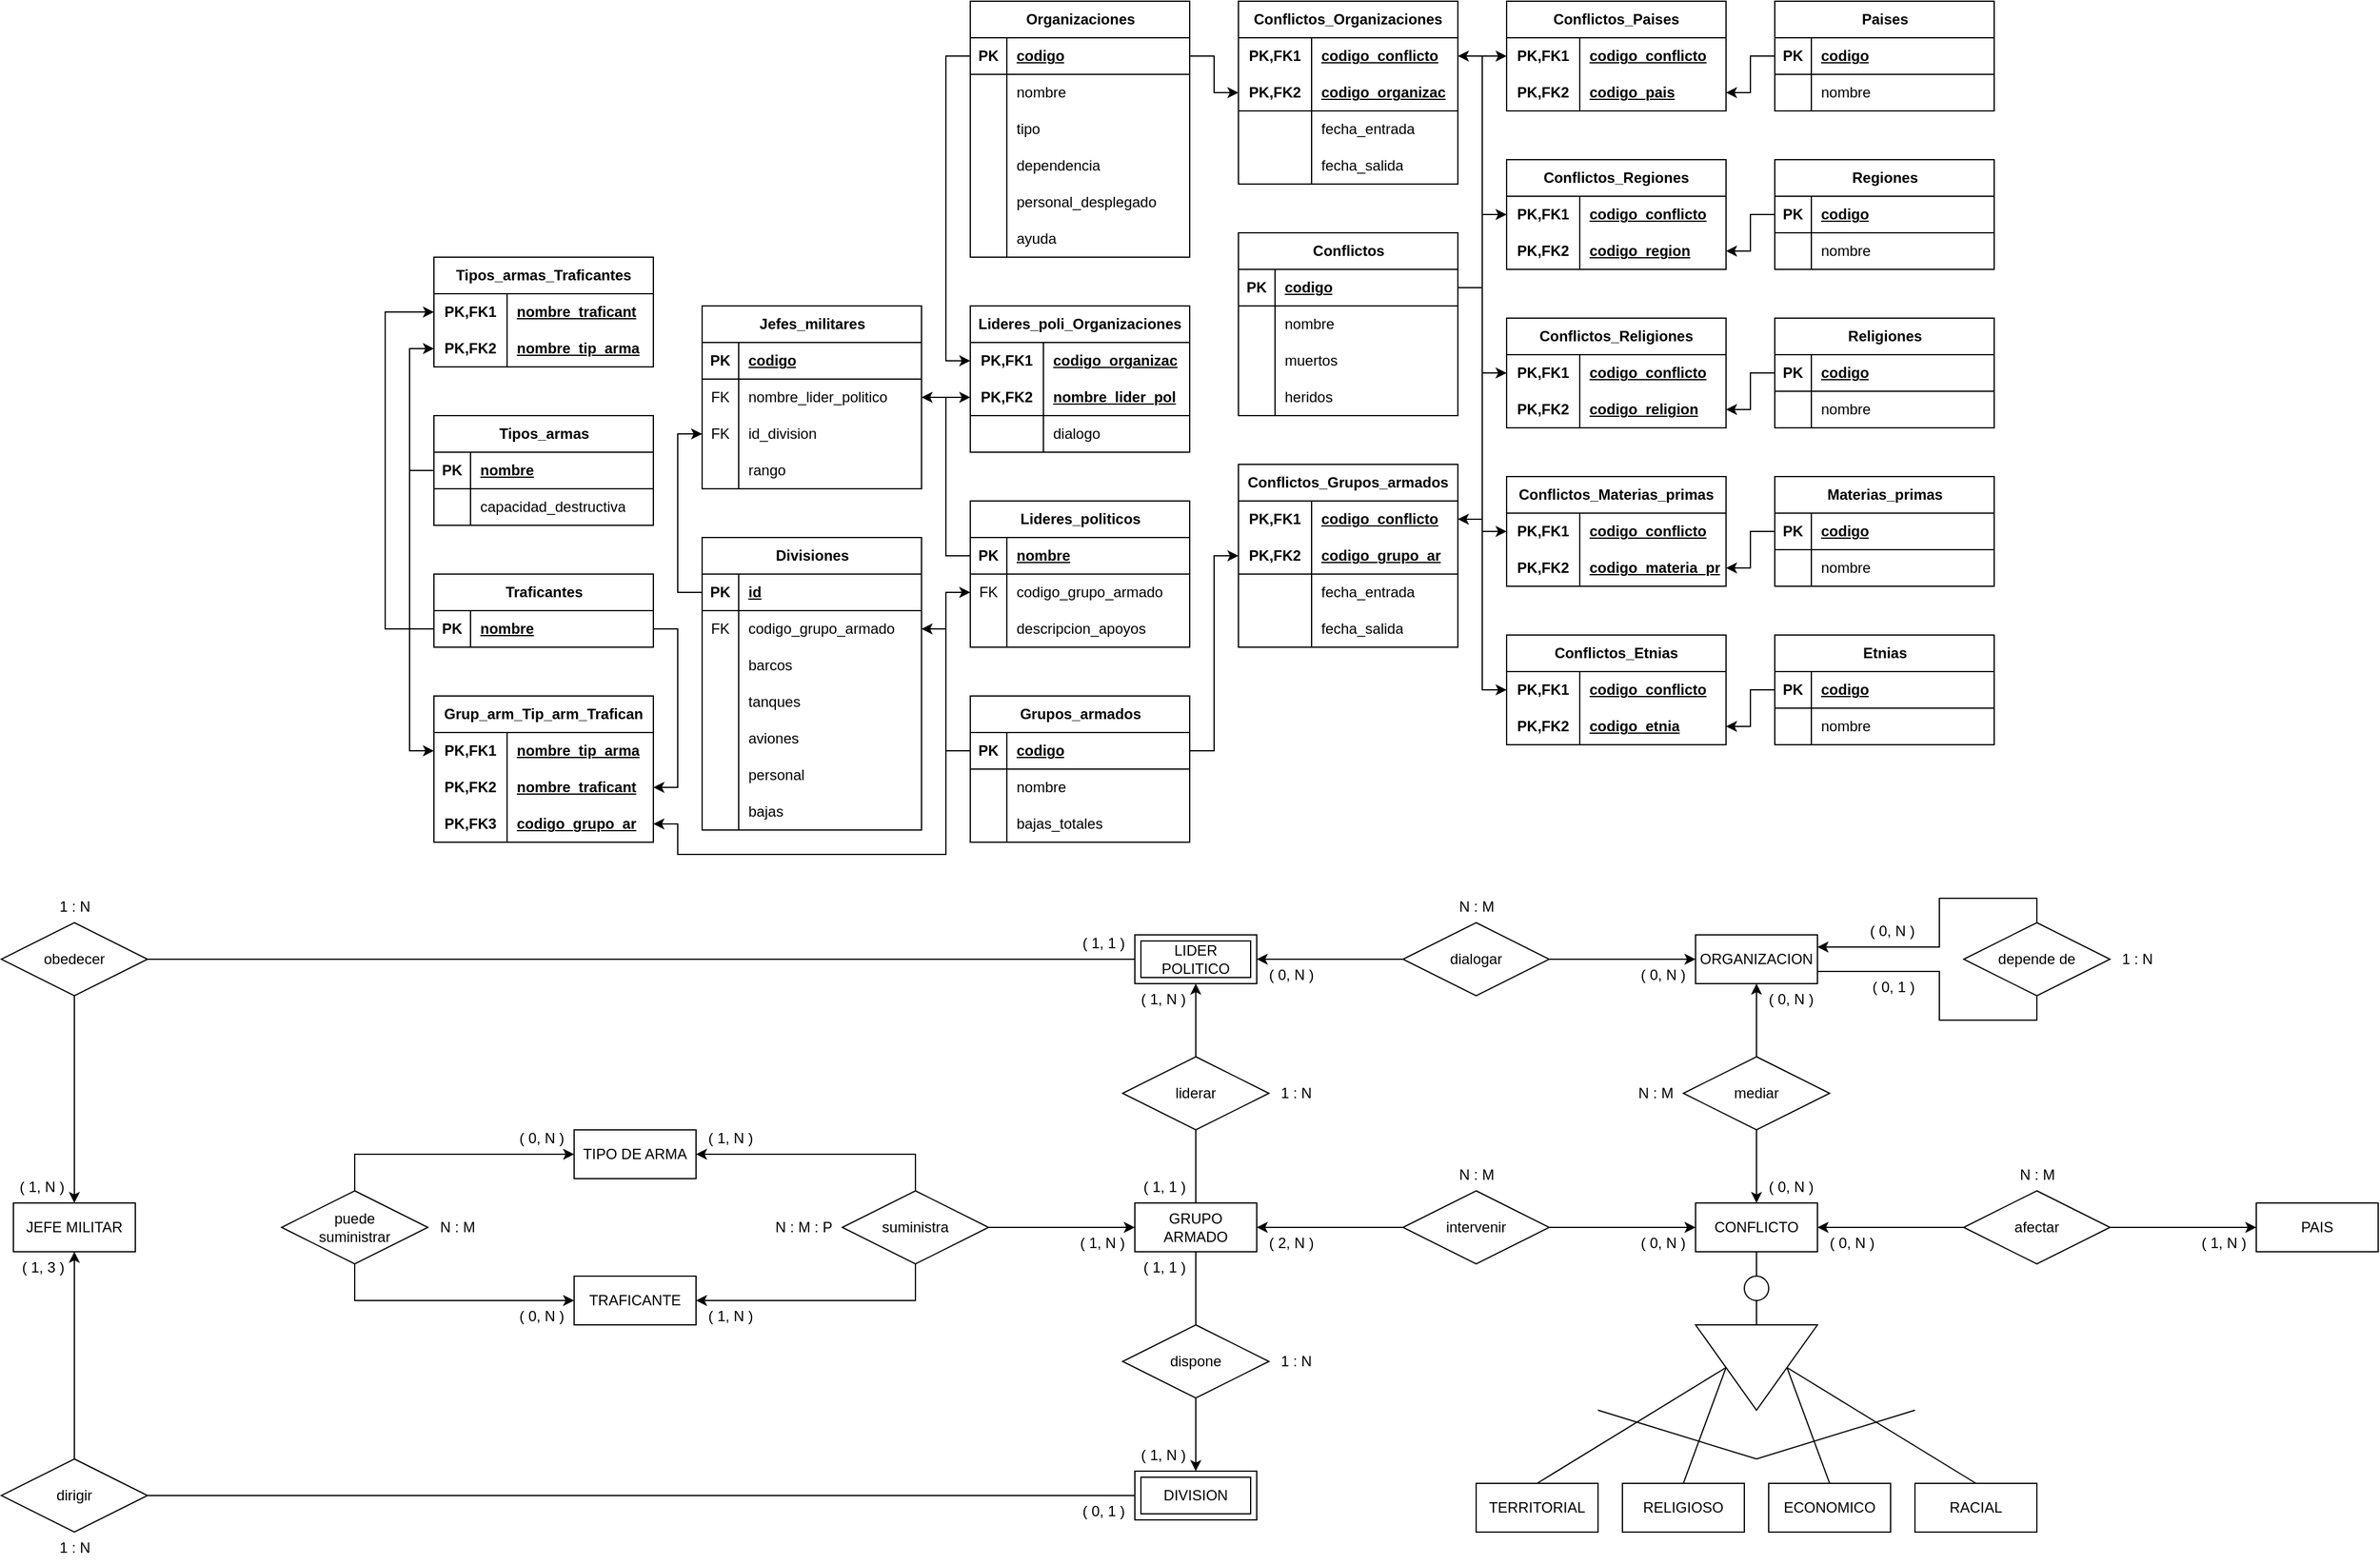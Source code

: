 <mxfile version="24.0.4" type="device">
  <diagram name="Page-1" id="xD801_ucFq414uZnRlKG">
    <mxGraphModel dx="3931" dy="2723" grid="0" gridSize="10" guides="1" tooltips="1" connect="1" arrows="1" fold="1" page="1" pageScale="1" pageWidth="1100" pageHeight="850" math="0" shadow="0">
      <root>
        <mxCell id="0" />
        <mxCell id="1" parent="0" />
        <mxCell id="5cUxGQwEymCMh7XVlLyC-59" value="CONFLICTO" style="whiteSpace=wrap;html=1;align=center;" parent="1" vertex="1">
          <mxGeometry x="965" y="770" width="100" height="40" as="geometry" />
        </mxCell>
        <mxCell id="5cUxGQwEymCMh7XVlLyC-61" value="" style="verticalLabelPosition=bottom;verticalAlign=top;html=1;shape=mxgraph.basic.acute_triangle;dx=0.5;rotation=-180;" parent="1" vertex="1">
          <mxGeometry x="965" y="870" width="100" height="70" as="geometry" />
        </mxCell>
        <mxCell id="5cUxGQwEymCMh7XVlLyC-62" value="RELIGIOSO" style="whiteSpace=wrap;html=1;align=center;" parent="1" vertex="1">
          <mxGeometry x="905" y="1000" width="100" height="40" as="geometry" />
        </mxCell>
        <mxCell id="5cUxGQwEymCMh7XVlLyC-63" value="ECONOMICO" style="whiteSpace=wrap;html=1;align=center;" parent="1" vertex="1">
          <mxGeometry x="1025" y="1000" width="100" height="40" as="geometry" />
        </mxCell>
        <mxCell id="5cUxGQwEymCMh7XVlLyC-64" value="" style="endArrow=none;html=1;rounded=0;entryX=0.5;entryY=1;entryDx=0;entryDy=0;exitX=0.5;exitY=1;exitDx=0;exitDy=0;exitPerimeter=0;" parent="1" source="5cUxGQwEymCMh7XVlLyC-67" target="5cUxGQwEymCMh7XVlLyC-59" edge="1">
          <mxGeometry width="50" height="50" relative="1" as="geometry">
            <mxPoint x="1021" y="910" as="sourcePoint" />
            <mxPoint x="1071" y="860" as="targetPoint" />
          </mxGeometry>
        </mxCell>
        <mxCell id="5cUxGQwEymCMh7XVlLyC-65" value="" style="endArrow=none;html=1;rounded=0;entryX=0;entryY=0;entryDx=75;entryDy=35;exitX=0.5;exitY=0;exitDx=0;exitDy=0;entryPerimeter=0;" parent="1" source="5cUxGQwEymCMh7XVlLyC-62" target="5cUxGQwEymCMh7XVlLyC-61" edge="1">
          <mxGeometry width="50" height="50" relative="1" as="geometry">
            <mxPoint x="1025" y="880" as="sourcePoint" />
            <mxPoint x="1025" y="820" as="targetPoint" />
          </mxGeometry>
        </mxCell>
        <mxCell id="5cUxGQwEymCMh7XVlLyC-66" value="" style="endArrow=none;html=1;rounded=0;exitX=0.5;exitY=0;exitDx=0;exitDy=0;entryX=0;entryY=0;entryDx=25;entryDy=35;entryPerimeter=0;" parent="1" source="5cUxGQwEymCMh7XVlLyC-63" target="5cUxGQwEymCMh7XVlLyC-61" edge="1">
          <mxGeometry width="50" height="50" relative="1" as="geometry">
            <mxPoint x="955" y="1010" as="sourcePoint" />
            <mxPoint x="1068" y="907" as="targetPoint" />
          </mxGeometry>
        </mxCell>
        <mxCell id="5cUxGQwEymCMh7XVlLyC-68" value="" style="endArrow=none;html=1;rounded=0;entryX=0.5;entryY=1;entryDx=0;entryDy=0;exitX=0.5;exitY=1;exitDx=0;exitDy=0;exitPerimeter=0;" parent="1" source="5cUxGQwEymCMh7XVlLyC-61" target="5cUxGQwEymCMh7XVlLyC-67" edge="1">
          <mxGeometry width="50" height="50" relative="1" as="geometry">
            <mxPoint x="1015" y="870" as="sourcePoint" />
            <mxPoint x="1015" y="810" as="targetPoint" />
          </mxGeometry>
        </mxCell>
        <mxCell id="5cUxGQwEymCMh7XVlLyC-67" value="" style="ellipse;whiteSpace=wrap;html=1;aspect=fixed;" parent="1" vertex="1">
          <mxGeometry x="1005" y="830" width="20" height="20" as="geometry" />
        </mxCell>
        <mxCell id="HRbyK_xEVIvlZvp6VBce-1" value="TERRITORIAL" style="whiteSpace=wrap;html=1;align=center;" parent="1" vertex="1">
          <mxGeometry x="785" y="1000" width="100" height="40" as="geometry" />
        </mxCell>
        <mxCell id="HRbyK_xEVIvlZvp6VBce-2" value="RACIAL" style="whiteSpace=wrap;html=1;align=center;" parent="1" vertex="1">
          <mxGeometry x="1145" y="1000" width="100" height="40" as="geometry" />
        </mxCell>
        <mxCell id="HRbyK_xEVIvlZvp6VBce-3" value="" style="endArrow=none;html=1;rounded=0;exitX=0.5;exitY=0;exitDx=0;exitDy=0;entryX=0;entryY=0;entryDx=75;entryDy=35;entryPerimeter=0;" parent="1" source="HRbyK_xEVIvlZvp6VBce-1" target="5cUxGQwEymCMh7XVlLyC-61" edge="1">
          <mxGeometry width="50" height="50" relative="1" as="geometry">
            <mxPoint x="1129" y="882" as="sourcePoint" />
            <mxPoint x="1179" y="832" as="targetPoint" />
          </mxGeometry>
        </mxCell>
        <mxCell id="HRbyK_xEVIvlZvp6VBce-4" value="" style="endArrow=none;html=1;rounded=0;exitX=0;exitY=0;exitDx=25;exitDy=35;exitPerimeter=0;entryX=0.5;entryY=0;entryDx=0;entryDy=0;" parent="1" source="5cUxGQwEymCMh7XVlLyC-61" target="HRbyK_xEVIvlZvp6VBce-2" edge="1">
          <mxGeometry width="50" height="50" relative="1" as="geometry">
            <mxPoint x="1129" y="882" as="sourcePoint" />
            <mxPoint x="1179" y="832" as="targetPoint" />
          </mxGeometry>
        </mxCell>
        <mxCell id="HRbyK_xEVIvlZvp6VBce-7" value="" style="endArrow=none;html=1;rounded=0;exitX=1;exitY=0;exitDx=0;exitDy=0;entryX=0;entryY=0;entryDx=0;entryDy=0;" parent="1" edge="1">
          <mxGeometry width="50" height="50" relative="1" as="geometry">
            <mxPoint x="885" y="940" as="sourcePoint" />
            <mxPoint x="1145" y="940" as="targetPoint" />
            <Array as="points">
              <mxPoint x="1015" y="980" />
            </Array>
          </mxGeometry>
        </mxCell>
        <mxCell id="HRbyK_xEVIvlZvp6VBce-8" value="Conflictos" style="shape=table;startSize=30;container=1;collapsible=1;childLayout=tableLayout;fixedRows=1;rowLines=0;fontStyle=1;align=center;resizeLast=1;html=1;" parent="1" vertex="1">
          <mxGeometry x="590" y="-26" width="180" height="150" as="geometry" />
        </mxCell>
        <mxCell id="HRbyK_xEVIvlZvp6VBce-9" value="" style="shape=tableRow;horizontal=0;startSize=0;swimlaneHead=0;swimlaneBody=0;fillColor=none;collapsible=0;dropTarget=0;points=[[0,0.5],[1,0.5]];portConstraint=eastwest;top=0;left=0;right=0;bottom=1;" parent="HRbyK_xEVIvlZvp6VBce-8" vertex="1">
          <mxGeometry y="30" width="180" height="30" as="geometry" />
        </mxCell>
        <mxCell id="HRbyK_xEVIvlZvp6VBce-10" value="PK" style="shape=partialRectangle;connectable=0;fillColor=none;top=0;left=0;bottom=0;right=0;fontStyle=1;overflow=hidden;whiteSpace=wrap;html=1;" parent="HRbyK_xEVIvlZvp6VBce-9" vertex="1">
          <mxGeometry width="30" height="30" as="geometry">
            <mxRectangle width="30" height="30" as="alternateBounds" />
          </mxGeometry>
        </mxCell>
        <mxCell id="HRbyK_xEVIvlZvp6VBce-11" value="codigo" style="shape=partialRectangle;connectable=0;fillColor=none;top=0;left=0;bottom=0;right=0;align=left;spacingLeft=6;fontStyle=5;overflow=hidden;whiteSpace=wrap;html=1;" parent="HRbyK_xEVIvlZvp6VBce-9" vertex="1">
          <mxGeometry x="30" width="150" height="30" as="geometry">
            <mxRectangle width="150" height="30" as="alternateBounds" />
          </mxGeometry>
        </mxCell>
        <mxCell id="HRbyK_xEVIvlZvp6VBce-12" value="" style="shape=tableRow;horizontal=0;startSize=0;swimlaneHead=0;swimlaneBody=0;fillColor=none;collapsible=0;dropTarget=0;points=[[0,0.5],[1,0.5]];portConstraint=eastwest;top=0;left=0;right=0;bottom=0;" parent="HRbyK_xEVIvlZvp6VBce-8" vertex="1">
          <mxGeometry y="60" width="180" height="30" as="geometry" />
        </mxCell>
        <mxCell id="HRbyK_xEVIvlZvp6VBce-13" value="" style="shape=partialRectangle;connectable=0;fillColor=none;top=0;left=0;bottom=0;right=0;editable=1;overflow=hidden;whiteSpace=wrap;html=1;" parent="HRbyK_xEVIvlZvp6VBce-12" vertex="1">
          <mxGeometry width="30" height="30" as="geometry">
            <mxRectangle width="30" height="30" as="alternateBounds" />
          </mxGeometry>
        </mxCell>
        <mxCell id="HRbyK_xEVIvlZvp6VBce-14" value="nombre" style="shape=partialRectangle;connectable=0;fillColor=none;top=0;left=0;bottom=0;right=0;align=left;spacingLeft=6;overflow=hidden;whiteSpace=wrap;html=1;" parent="HRbyK_xEVIvlZvp6VBce-12" vertex="1">
          <mxGeometry x="30" width="150" height="30" as="geometry">
            <mxRectangle width="150" height="30" as="alternateBounds" />
          </mxGeometry>
        </mxCell>
        <mxCell id="HRbyK_xEVIvlZvp6VBce-15" value="" style="shape=tableRow;horizontal=0;startSize=0;swimlaneHead=0;swimlaneBody=0;fillColor=none;collapsible=0;dropTarget=0;points=[[0,0.5],[1,0.5]];portConstraint=eastwest;top=0;left=0;right=0;bottom=0;" parent="HRbyK_xEVIvlZvp6VBce-8" vertex="1">
          <mxGeometry y="90" width="180" height="30" as="geometry" />
        </mxCell>
        <mxCell id="HRbyK_xEVIvlZvp6VBce-16" value="" style="shape=partialRectangle;connectable=0;fillColor=none;top=0;left=0;bottom=0;right=0;editable=1;overflow=hidden;whiteSpace=wrap;html=1;" parent="HRbyK_xEVIvlZvp6VBce-15" vertex="1">
          <mxGeometry width="30" height="30" as="geometry">
            <mxRectangle width="30" height="30" as="alternateBounds" />
          </mxGeometry>
        </mxCell>
        <mxCell id="HRbyK_xEVIvlZvp6VBce-17" value="muertos" style="shape=partialRectangle;connectable=0;fillColor=none;top=0;left=0;bottom=0;right=0;align=left;spacingLeft=6;overflow=hidden;whiteSpace=wrap;html=1;" parent="HRbyK_xEVIvlZvp6VBce-15" vertex="1">
          <mxGeometry x="30" width="150" height="30" as="geometry">
            <mxRectangle width="150" height="30" as="alternateBounds" />
          </mxGeometry>
        </mxCell>
        <mxCell id="HRbyK_xEVIvlZvp6VBce-18" value="" style="shape=tableRow;horizontal=0;startSize=0;swimlaneHead=0;swimlaneBody=0;fillColor=none;collapsible=0;dropTarget=0;points=[[0,0.5],[1,0.5]];portConstraint=eastwest;top=0;left=0;right=0;bottom=0;" parent="HRbyK_xEVIvlZvp6VBce-8" vertex="1">
          <mxGeometry y="120" width="180" height="30" as="geometry" />
        </mxCell>
        <mxCell id="HRbyK_xEVIvlZvp6VBce-19" value="" style="shape=partialRectangle;connectable=0;fillColor=none;top=0;left=0;bottom=0;right=0;editable=1;overflow=hidden;whiteSpace=wrap;html=1;" parent="HRbyK_xEVIvlZvp6VBce-18" vertex="1">
          <mxGeometry width="30" height="30" as="geometry">
            <mxRectangle width="30" height="30" as="alternateBounds" />
          </mxGeometry>
        </mxCell>
        <mxCell id="HRbyK_xEVIvlZvp6VBce-20" value="heridos" style="shape=partialRectangle;connectable=0;fillColor=none;top=0;left=0;bottom=0;right=0;align=left;spacingLeft=6;overflow=hidden;whiteSpace=wrap;html=1;" parent="HRbyK_xEVIvlZvp6VBce-18" vertex="1">
          <mxGeometry x="30" width="150" height="30" as="geometry">
            <mxRectangle width="150" height="30" as="alternateBounds" />
          </mxGeometry>
        </mxCell>
        <mxCell id="HRbyK_xEVIvlZvp6VBce-21" value="Paises" style="shape=table;startSize=30;container=1;collapsible=1;childLayout=tableLayout;fixedRows=1;rowLines=0;fontStyle=1;align=center;resizeLast=1;html=1;" parent="1" vertex="1">
          <mxGeometry x="1030" y="-216" width="180" height="90" as="geometry" />
        </mxCell>
        <mxCell id="HRbyK_xEVIvlZvp6VBce-22" value="" style="shape=tableRow;horizontal=0;startSize=0;swimlaneHead=0;swimlaneBody=0;fillColor=none;collapsible=0;dropTarget=0;points=[[0,0.5],[1,0.5]];portConstraint=eastwest;top=0;left=0;right=0;bottom=1;" parent="HRbyK_xEVIvlZvp6VBce-21" vertex="1">
          <mxGeometry y="30" width="180" height="30" as="geometry" />
        </mxCell>
        <mxCell id="HRbyK_xEVIvlZvp6VBce-23" value="PK" style="shape=partialRectangle;connectable=0;fillColor=none;top=0;left=0;bottom=0;right=0;fontStyle=1;overflow=hidden;whiteSpace=wrap;html=1;" parent="HRbyK_xEVIvlZvp6VBce-22" vertex="1">
          <mxGeometry width="30" height="30" as="geometry">
            <mxRectangle width="30" height="30" as="alternateBounds" />
          </mxGeometry>
        </mxCell>
        <mxCell id="HRbyK_xEVIvlZvp6VBce-24" value="codigo" style="shape=partialRectangle;connectable=0;fillColor=none;top=0;left=0;bottom=0;right=0;align=left;spacingLeft=6;fontStyle=5;overflow=hidden;whiteSpace=wrap;html=1;" parent="HRbyK_xEVIvlZvp6VBce-22" vertex="1">
          <mxGeometry x="30" width="150" height="30" as="geometry">
            <mxRectangle width="150" height="30" as="alternateBounds" />
          </mxGeometry>
        </mxCell>
        <mxCell id="HRbyK_xEVIvlZvp6VBce-25" value="" style="shape=tableRow;horizontal=0;startSize=0;swimlaneHead=0;swimlaneBody=0;fillColor=none;collapsible=0;dropTarget=0;points=[[0,0.5],[1,0.5]];portConstraint=eastwest;top=0;left=0;right=0;bottom=0;" parent="HRbyK_xEVIvlZvp6VBce-21" vertex="1">
          <mxGeometry y="60" width="180" height="30" as="geometry" />
        </mxCell>
        <mxCell id="HRbyK_xEVIvlZvp6VBce-26" value="" style="shape=partialRectangle;connectable=0;fillColor=none;top=0;left=0;bottom=0;right=0;editable=1;overflow=hidden;whiteSpace=wrap;html=1;" parent="HRbyK_xEVIvlZvp6VBce-25" vertex="1">
          <mxGeometry width="30" height="30" as="geometry">
            <mxRectangle width="30" height="30" as="alternateBounds" />
          </mxGeometry>
        </mxCell>
        <mxCell id="HRbyK_xEVIvlZvp6VBce-27" value="nombre" style="shape=partialRectangle;connectable=0;fillColor=none;top=0;left=0;bottom=0;right=0;align=left;spacingLeft=6;overflow=hidden;whiteSpace=wrap;html=1;" parent="HRbyK_xEVIvlZvp6VBce-25" vertex="1">
          <mxGeometry x="30" width="150" height="30" as="geometry">
            <mxRectangle width="150" height="30" as="alternateBounds" />
          </mxGeometry>
        </mxCell>
        <mxCell id="HRbyK_xEVIvlZvp6VBce-38" value="Conflictos_Paises" style="shape=table;startSize=30;container=1;collapsible=1;childLayout=tableLayout;fixedRows=1;rowLines=0;fontStyle=1;align=center;resizeLast=1;html=1;whiteSpace=wrap;" parent="1" vertex="1">
          <mxGeometry x="810" y="-216" width="180" height="90" as="geometry" />
        </mxCell>
        <mxCell id="HRbyK_xEVIvlZvp6VBce-39" value="" style="shape=tableRow;horizontal=0;startSize=0;swimlaneHead=0;swimlaneBody=0;fillColor=none;collapsible=0;dropTarget=0;points=[[0,0.5],[1,0.5]];portConstraint=eastwest;top=0;left=0;right=0;bottom=0;html=1;" parent="HRbyK_xEVIvlZvp6VBce-38" vertex="1">
          <mxGeometry y="30" width="180" height="30" as="geometry" />
        </mxCell>
        <mxCell id="HRbyK_xEVIvlZvp6VBce-40" value="PK,FK1" style="shape=partialRectangle;connectable=0;fillColor=none;top=0;left=0;bottom=0;right=0;fontStyle=1;overflow=hidden;html=1;whiteSpace=wrap;" parent="HRbyK_xEVIvlZvp6VBce-39" vertex="1">
          <mxGeometry width="60" height="30" as="geometry">
            <mxRectangle width="60" height="30" as="alternateBounds" />
          </mxGeometry>
        </mxCell>
        <mxCell id="HRbyK_xEVIvlZvp6VBce-41" value="codigo_conflicto" style="shape=partialRectangle;connectable=0;fillColor=none;top=0;left=0;bottom=0;right=0;align=left;spacingLeft=6;fontStyle=5;overflow=hidden;html=1;whiteSpace=wrap;" parent="HRbyK_xEVIvlZvp6VBce-39" vertex="1">
          <mxGeometry x="60" width="120" height="30" as="geometry">
            <mxRectangle width="120" height="30" as="alternateBounds" />
          </mxGeometry>
        </mxCell>
        <mxCell id="HRbyK_xEVIvlZvp6VBce-42" value="" style="shape=tableRow;horizontal=0;startSize=0;swimlaneHead=0;swimlaneBody=0;fillColor=none;collapsible=0;dropTarget=0;points=[[0,0.5],[1,0.5]];portConstraint=eastwest;top=0;left=0;right=0;bottom=1;html=1;" parent="HRbyK_xEVIvlZvp6VBce-38" vertex="1">
          <mxGeometry y="60" width="180" height="30" as="geometry" />
        </mxCell>
        <mxCell id="HRbyK_xEVIvlZvp6VBce-43" value="PK,FK2" style="shape=partialRectangle;connectable=0;fillColor=none;top=0;left=0;bottom=0;right=0;fontStyle=1;overflow=hidden;html=1;whiteSpace=wrap;" parent="HRbyK_xEVIvlZvp6VBce-42" vertex="1">
          <mxGeometry width="60" height="30" as="geometry">
            <mxRectangle width="60" height="30" as="alternateBounds" />
          </mxGeometry>
        </mxCell>
        <mxCell id="HRbyK_xEVIvlZvp6VBce-44" value="codigo_pais" style="shape=partialRectangle;connectable=0;fillColor=none;top=0;left=0;bottom=0;right=0;align=left;spacingLeft=6;fontStyle=5;overflow=hidden;html=1;whiteSpace=wrap;" parent="HRbyK_xEVIvlZvp6VBce-42" vertex="1">
          <mxGeometry x="60" width="120" height="30" as="geometry">
            <mxRectangle width="120" height="30" as="alternateBounds" />
          </mxGeometry>
        </mxCell>
        <mxCell id="HRbyK_xEVIvlZvp6VBce-53" value="afectar" style="shape=rhombus;perimeter=rhombusPerimeter;whiteSpace=wrap;html=1;align=center;" parent="1" vertex="1">
          <mxGeometry x="1185" y="760" width="120" height="60" as="geometry" />
        </mxCell>
        <mxCell id="HRbyK_xEVIvlZvp6VBce-55" value="PAIS" style="whiteSpace=wrap;html=1;align=center;" parent="1" vertex="1">
          <mxGeometry x="1425" y="770" width="100" height="40" as="geometry" />
        </mxCell>
        <mxCell id="HRbyK_xEVIvlZvp6VBce-56" value="" style="endArrow=classic;html=1;rounded=0;entryX=0;entryY=0.5;entryDx=0;entryDy=0;exitX=1;exitY=0.5;exitDx=0;exitDy=0;" parent="1" source="HRbyK_xEVIvlZvp6VBce-53" target="HRbyK_xEVIvlZvp6VBce-55" edge="1">
          <mxGeometry width="50" height="50" relative="1" as="geometry">
            <mxPoint x="1102" y="857" as="sourcePoint" />
            <mxPoint x="1152" y="807" as="targetPoint" />
          </mxGeometry>
        </mxCell>
        <mxCell id="HRbyK_xEVIvlZvp6VBce-57" value="" style="endArrow=classic;html=1;rounded=0;entryX=1;entryY=0.5;entryDx=0;entryDy=0;exitX=0;exitY=0.5;exitDx=0;exitDy=0;" parent="1" source="HRbyK_xEVIvlZvp6VBce-53" target="5cUxGQwEymCMh7XVlLyC-59" edge="1">
          <mxGeometry width="50" height="50" relative="1" as="geometry">
            <mxPoint x="1102" y="857" as="sourcePoint" />
            <mxPoint x="1152" y="807" as="targetPoint" />
          </mxGeometry>
        </mxCell>
        <mxCell id="HRbyK_xEVIvlZvp6VBce-58" value="( 0, N )" style="text;html=1;align=center;verticalAlign=middle;resizable=0;points=[];autosize=1;strokeColor=none;fillColor=none;" parent="1" vertex="1">
          <mxGeometry x="1065" y="790" width="55" height="26" as="geometry" />
        </mxCell>
        <mxCell id="HRbyK_xEVIvlZvp6VBce-59" value="( 1, N )" style="text;html=1;align=center;verticalAlign=middle;resizable=0;points=[];autosize=1;strokeColor=none;fillColor=none;" parent="1" vertex="1">
          <mxGeometry x="1370" y="790" width="55" height="26" as="geometry" />
        </mxCell>
        <mxCell id="HRbyK_xEVIvlZvp6VBce-60" value="N : M" style="text;html=1;align=center;verticalAlign=middle;resizable=0;points=[];autosize=1;strokeColor=none;fillColor=none;" parent="1" vertex="1">
          <mxGeometry x="1221.5" y="734" width="47" height="26" as="geometry" />
        </mxCell>
        <mxCell id="HRbyK_xEVIvlZvp6VBce-61" value="" style="endArrow=classic;html=1;rounded=0;exitX=1;exitY=0.5;exitDx=0;exitDy=0;entryX=0;entryY=0.5;entryDx=0;entryDy=0;" parent="1" source="HRbyK_xEVIvlZvp6VBce-9" target="HRbyK_xEVIvlZvp6VBce-39" edge="1">
          <mxGeometry width="50" height="50" relative="1" as="geometry">
            <mxPoint x="770" y="-171" as="sourcePoint" />
            <mxPoint x="810" y="-171" as="targetPoint" />
            <Array as="points">
              <mxPoint x="790" y="19" />
              <mxPoint x="790" y="-171" />
            </Array>
          </mxGeometry>
        </mxCell>
        <mxCell id="HRbyK_xEVIvlZvp6VBce-62" value="" style="endArrow=classic;html=1;rounded=0;entryX=1;entryY=0.5;entryDx=0;entryDy=0;exitX=0;exitY=0.5;exitDx=0;exitDy=0;" parent="1" source="HRbyK_xEVIvlZvp6VBce-22" target="HRbyK_xEVIvlZvp6VBce-42" edge="1">
          <mxGeometry width="50" height="50" relative="1" as="geometry">
            <mxPoint x="937" y="-106" as="sourcePoint" />
            <mxPoint x="987" y="-156" as="targetPoint" />
            <Array as="points">
              <mxPoint x="1010" y="-171" />
              <mxPoint x="1010" y="-141" />
            </Array>
          </mxGeometry>
        </mxCell>
        <mxCell id="HRbyK_xEVIvlZvp6VBce-64" value="Regiones" style="shape=table;startSize=30;container=1;collapsible=1;childLayout=tableLayout;fixedRows=1;rowLines=0;fontStyle=1;align=center;resizeLast=1;html=1;" parent="1" vertex="1">
          <mxGeometry x="1030" y="-86" width="180" height="90" as="geometry" />
        </mxCell>
        <mxCell id="HRbyK_xEVIvlZvp6VBce-65" value="" style="shape=tableRow;horizontal=0;startSize=0;swimlaneHead=0;swimlaneBody=0;fillColor=none;collapsible=0;dropTarget=0;points=[[0,0.5],[1,0.5]];portConstraint=eastwest;top=0;left=0;right=0;bottom=1;" parent="HRbyK_xEVIvlZvp6VBce-64" vertex="1">
          <mxGeometry y="30" width="180" height="30" as="geometry" />
        </mxCell>
        <mxCell id="HRbyK_xEVIvlZvp6VBce-66" value="PK" style="shape=partialRectangle;connectable=0;fillColor=none;top=0;left=0;bottom=0;right=0;fontStyle=1;overflow=hidden;whiteSpace=wrap;html=1;" parent="HRbyK_xEVIvlZvp6VBce-65" vertex="1">
          <mxGeometry width="30" height="30" as="geometry">
            <mxRectangle width="30" height="30" as="alternateBounds" />
          </mxGeometry>
        </mxCell>
        <mxCell id="HRbyK_xEVIvlZvp6VBce-67" value="codigo" style="shape=partialRectangle;connectable=0;fillColor=none;top=0;left=0;bottom=0;right=0;align=left;spacingLeft=6;fontStyle=5;overflow=hidden;whiteSpace=wrap;html=1;" parent="HRbyK_xEVIvlZvp6VBce-65" vertex="1">
          <mxGeometry x="30" width="150" height="30" as="geometry">
            <mxRectangle width="150" height="30" as="alternateBounds" />
          </mxGeometry>
        </mxCell>
        <mxCell id="HRbyK_xEVIvlZvp6VBce-68" value="" style="shape=tableRow;horizontal=0;startSize=0;swimlaneHead=0;swimlaneBody=0;fillColor=none;collapsible=0;dropTarget=0;points=[[0,0.5],[1,0.5]];portConstraint=eastwest;top=0;left=0;right=0;bottom=0;" parent="HRbyK_xEVIvlZvp6VBce-64" vertex="1">
          <mxGeometry y="60" width="180" height="30" as="geometry" />
        </mxCell>
        <mxCell id="HRbyK_xEVIvlZvp6VBce-69" value="" style="shape=partialRectangle;connectable=0;fillColor=none;top=0;left=0;bottom=0;right=0;editable=1;overflow=hidden;whiteSpace=wrap;html=1;" parent="HRbyK_xEVIvlZvp6VBce-68" vertex="1">
          <mxGeometry width="30" height="30" as="geometry">
            <mxRectangle width="30" height="30" as="alternateBounds" />
          </mxGeometry>
        </mxCell>
        <mxCell id="HRbyK_xEVIvlZvp6VBce-70" value="nombre" style="shape=partialRectangle;connectable=0;fillColor=none;top=0;left=0;bottom=0;right=0;align=left;spacingLeft=6;overflow=hidden;whiteSpace=wrap;html=1;" parent="HRbyK_xEVIvlZvp6VBce-68" vertex="1">
          <mxGeometry x="30" width="150" height="30" as="geometry">
            <mxRectangle width="150" height="30" as="alternateBounds" />
          </mxGeometry>
        </mxCell>
        <mxCell id="HRbyK_xEVIvlZvp6VBce-77" value="Religiones" style="shape=table;startSize=30;container=1;collapsible=1;childLayout=tableLayout;fixedRows=1;rowLines=0;fontStyle=1;align=center;resizeLast=1;html=1;" parent="1" vertex="1">
          <mxGeometry x="1030" y="44" width="180" height="90" as="geometry" />
        </mxCell>
        <mxCell id="HRbyK_xEVIvlZvp6VBce-78" value="" style="shape=tableRow;horizontal=0;startSize=0;swimlaneHead=0;swimlaneBody=0;fillColor=none;collapsible=0;dropTarget=0;points=[[0,0.5],[1,0.5]];portConstraint=eastwest;top=0;left=0;right=0;bottom=1;" parent="HRbyK_xEVIvlZvp6VBce-77" vertex="1">
          <mxGeometry y="30" width="180" height="30" as="geometry" />
        </mxCell>
        <mxCell id="HRbyK_xEVIvlZvp6VBce-79" value="PK" style="shape=partialRectangle;connectable=0;fillColor=none;top=0;left=0;bottom=0;right=0;fontStyle=1;overflow=hidden;whiteSpace=wrap;html=1;" parent="HRbyK_xEVIvlZvp6VBce-78" vertex="1">
          <mxGeometry width="30" height="30" as="geometry">
            <mxRectangle width="30" height="30" as="alternateBounds" />
          </mxGeometry>
        </mxCell>
        <mxCell id="HRbyK_xEVIvlZvp6VBce-80" value="codigo" style="shape=partialRectangle;connectable=0;fillColor=none;top=0;left=0;bottom=0;right=0;align=left;spacingLeft=6;fontStyle=5;overflow=hidden;whiteSpace=wrap;html=1;" parent="HRbyK_xEVIvlZvp6VBce-78" vertex="1">
          <mxGeometry x="30" width="150" height="30" as="geometry">
            <mxRectangle width="150" height="30" as="alternateBounds" />
          </mxGeometry>
        </mxCell>
        <mxCell id="HRbyK_xEVIvlZvp6VBce-81" value="" style="shape=tableRow;horizontal=0;startSize=0;swimlaneHead=0;swimlaneBody=0;fillColor=none;collapsible=0;dropTarget=0;points=[[0,0.5],[1,0.5]];portConstraint=eastwest;top=0;left=0;right=0;bottom=0;" parent="HRbyK_xEVIvlZvp6VBce-77" vertex="1">
          <mxGeometry y="60" width="180" height="30" as="geometry" />
        </mxCell>
        <mxCell id="HRbyK_xEVIvlZvp6VBce-82" value="" style="shape=partialRectangle;connectable=0;fillColor=none;top=0;left=0;bottom=0;right=0;editable=1;overflow=hidden;whiteSpace=wrap;html=1;" parent="HRbyK_xEVIvlZvp6VBce-81" vertex="1">
          <mxGeometry width="30" height="30" as="geometry">
            <mxRectangle width="30" height="30" as="alternateBounds" />
          </mxGeometry>
        </mxCell>
        <mxCell id="HRbyK_xEVIvlZvp6VBce-83" value="nombre" style="shape=partialRectangle;connectable=0;fillColor=none;top=0;left=0;bottom=0;right=0;align=left;spacingLeft=6;overflow=hidden;whiteSpace=wrap;html=1;" parent="HRbyK_xEVIvlZvp6VBce-81" vertex="1">
          <mxGeometry x="30" width="150" height="30" as="geometry">
            <mxRectangle width="150" height="30" as="alternateBounds" />
          </mxGeometry>
        </mxCell>
        <mxCell id="HRbyK_xEVIvlZvp6VBce-84" value="Materias_primas" style="shape=table;startSize=30;container=1;collapsible=1;childLayout=tableLayout;fixedRows=1;rowLines=0;fontStyle=1;align=center;resizeLast=1;html=1;" parent="1" vertex="1">
          <mxGeometry x="1030" y="174" width="180" height="90" as="geometry" />
        </mxCell>
        <mxCell id="HRbyK_xEVIvlZvp6VBce-85" value="" style="shape=tableRow;horizontal=0;startSize=0;swimlaneHead=0;swimlaneBody=0;fillColor=none;collapsible=0;dropTarget=0;points=[[0,0.5],[1,0.5]];portConstraint=eastwest;top=0;left=0;right=0;bottom=1;" parent="HRbyK_xEVIvlZvp6VBce-84" vertex="1">
          <mxGeometry y="30" width="180" height="30" as="geometry" />
        </mxCell>
        <mxCell id="HRbyK_xEVIvlZvp6VBce-86" value="PK" style="shape=partialRectangle;connectable=0;fillColor=none;top=0;left=0;bottom=0;right=0;fontStyle=1;overflow=hidden;whiteSpace=wrap;html=1;" parent="HRbyK_xEVIvlZvp6VBce-85" vertex="1">
          <mxGeometry width="30" height="30" as="geometry">
            <mxRectangle width="30" height="30" as="alternateBounds" />
          </mxGeometry>
        </mxCell>
        <mxCell id="HRbyK_xEVIvlZvp6VBce-87" value="codigo" style="shape=partialRectangle;connectable=0;fillColor=none;top=0;left=0;bottom=0;right=0;align=left;spacingLeft=6;fontStyle=5;overflow=hidden;whiteSpace=wrap;html=1;" parent="HRbyK_xEVIvlZvp6VBce-85" vertex="1">
          <mxGeometry x="30" width="150" height="30" as="geometry">
            <mxRectangle width="150" height="30" as="alternateBounds" />
          </mxGeometry>
        </mxCell>
        <mxCell id="HRbyK_xEVIvlZvp6VBce-88" value="" style="shape=tableRow;horizontal=0;startSize=0;swimlaneHead=0;swimlaneBody=0;fillColor=none;collapsible=0;dropTarget=0;points=[[0,0.5],[1,0.5]];portConstraint=eastwest;top=0;left=0;right=0;bottom=0;" parent="HRbyK_xEVIvlZvp6VBce-84" vertex="1">
          <mxGeometry y="60" width="180" height="30" as="geometry" />
        </mxCell>
        <mxCell id="HRbyK_xEVIvlZvp6VBce-89" value="" style="shape=partialRectangle;connectable=0;fillColor=none;top=0;left=0;bottom=0;right=0;editable=1;overflow=hidden;whiteSpace=wrap;html=1;" parent="HRbyK_xEVIvlZvp6VBce-88" vertex="1">
          <mxGeometry width="30" height="30" as="geometry">
            <mxRectangle width="30" height="30" as="alternateBounds" />
          </mxGeometry>
        </mxCell>
        <mxCell id="HRbyK_xEVIvlZvp6VBce-90" value="nombre" style="shape=partialRectangle;connectable=0;fillColor=none;top=0;left=0;bottom=0;right=0;align=left;spacingLeft=6;overflow=hidden;whiteSpace=wrap;html=1;" parent="HRbyK_xEVIvlZvp6VBce-88" vertex="1">
          <mxGeometry x="30" width="150" height="30" as="geometry">
            <mxRectangle width="150" height="30" as="alternateBounds" />
          </mxGeometry>
        </mxCell>
        <mxCell id="HRbyK_xEVIvlZvp6VBce-91" value="Etnias" style="shape=table;startSize=30;container=1;collapsible=1;childLayout=tableLayout;fixedRows=1;rowLines=0;fontStyle=1;align=center;resizeLast=1;html=1;" parent="1" vertex="1">
          <mxGeometry x="1030" y="304" width="180" height="90" as="geometry" />
        </mxCell>
        <mxCell id="HRbyK_xEVIvlZvp6VBce-92" value="" style="shape=tableRow;horizontal=0;startSize=0;swimlaneHead=0;swimlaneBody=0;fillColor=none;collapsible=0;dropTarget=0;points=[[0,0.5],[1,0.5]];portConstraint=eastwest;top=0;left=0;right=0;bottom=1;" parent="HRbyK_xEVIvlZvp6VBce-91" vertex="1">
          <mxGeometry y="30" width="180" height="30" as="geometry" />
        </mxCell>
        <mxCell id="HRbyK_xEVIvlZvp6VBce-93" value="PK" style="shape=partialRectangle;connectable=0;fillColor=none;top=0;left=0;bottom=0;right=0;fontStyle=1;overflow=hidden;whiteSpace=wrap;html=1;" parent="HRbyK_xEVIvlZvp6VBce-92" vertex="1">
          <mxGeometry width="30" height="30" as="geometry">
            <mxRectangle width="30" height="30" as="alternateBounds" />
          </mxGeometry>
        </mxCell>
        <mxCell id="HRbyK_xEVIvlZvp6VBce-94" value="codigo" style="shape=partialRectangle;connectable=0;fillColor=none;top=0;left=0;bottom=0;right=0;align=left;spacingLeft=6;fontStyle=5;overflow=hidden;whiteSpace=wrap;html=1;" parent="HRbyK_xEVIvlZvp6VBce-92" vertex="1">
          <mxGeometry x="30" width="150" height="30" as="geometry">
            <mxRectangle width="150" height="30" as="alternateBounds" />
          </mxGeometry>
        </mxCell>
        <mxCell id="HRbyK_xEVIvlZvp6VBce-95" value="" style="shape=tableRow;horizontal=0;startSize=0;swimlaneHead=0;swimlaneBody=0;fillColor=none;collapsible=0;dropTarget=0;points=[[0,0.5],[1,0.5]];portConstraint=eastwest;top=0;left=0;right=0;bottom=0;" parent="HRbyK_xEVIvlZvp6VBce-91" vertex="1">
          <mxGeometry y="60" width="180" height="30" as="geometry" />
        </mxCell>
        <mxCell id="HRbyK_xEVIvlZvp6VBce-96" value="" style="shape=partialRectangle;connectable=0;fillColor=none;top=0;left=0;bottom=0;right=0;editable=1;overflow=hidden;whiteSpace=wrap;html=1;" parent="HRbyK_xEVIvlZvp6VBce-95" vertex="1">
          <mxGeometry width="30" height="30" as="geometry">
            <mxRectangle width="30" height="30" as="alternateBounds" />
          </mxGeometry>
        </mxCell>
        <mxCell id="HRbyK_xEVIvlZvp6VBce-97" value="nombre" style="shape=partialRectangle;connectable=0;fillColor=none;top=0;left=0;bottom=0;right=0;align=left;spacingLeft=6;overflow=hidden;whiteSpace=wrap;html=1;" parent="HRbyK_xEVIvlZvp6VBce-95" vertex="1">
          <mxGeometry x="30" width="150" height="30" as="geometry">
            <mxRectangle width="150" height="30" as="alternateBounds" />
          </mxGeometry>
        </mxCell>
        <mxCell id="HRbyK_xEVIvlZvp6VBce-98" value="Conflictos_Regiones" style="shape=table;startSize=30;container=1;collapsible=1;childLayout=tableLayout;fixedRows=1;rowLines=0;fontStyle=1;align=center;resizeLast=1;html=1;whiteSpace=wrap;" parent="1" vertex="1">
          <mxGeometry x="810" y="-86" width="180" height="90" as="geometry" />
        </mxCell>
        <mxCell id="HRbyK_xEVIvlZvp6VBce-99" value="" style="shape=tableRow;horizontal=0;startSize=0;swimlaneHead=0;swimlaneBody=0;fillColor=none;collapsible=0;dropTarget=0;points=[[0,0.5],[1,0.5]];portConstraint=eastwest;top=0;left=0;right=0;bottom=0;html=1;" parent="HRbyK_xEVIvlZvp6VBce-98" vertex="1">
          <mxGeometry y="30" width="180" height="30" as="geometry" />
        </mxCell>
        <mxCell id="HRbyK_xEVIvlZvp6VBce-100" value="PK,FK1" style="shape=partialRectangle;connectable=0;fillColor=none;top=0;left=0;bottom=0;right=0;fontStyle=1;overflow=hidden;html=1;whiteSpace=wrap;" parent="HRbyK_xEVIvlZvp6VBce-99" vertex="1">
          <mxGeometry width="60" height="30" as="geometry">
            <mxRectangle width="60" height="30" as="alternateBounds" />
          </mxGeometry>
        </mxCell>
        <mxCell id="HRbyK_xEVIvlZvp6VBce-101" value="codigo_conflicto" style="shape=partialRectangle;connectable=0;fillColor=none;top=0;left=0;bottom=0;right=0;align=left;spacingLeft=6;fontStyle=5;overflow=hidden;html=1;whiteSpace=wrap;" parent="HRbyK_xEVIvlZvp6VBce-99" vertex="1">
          <mxGeometry x="60" width="120" height="30" as="geometry">
            <mxRectangle width="120" height="30" as="alternateBounds" />
          </mxGeometry>
        </mxCell>
        <mxCell id="HRbyK_xEVIvlZvp6VBce-102" value="" style="shape=tableRow;horizontal=0;startSize=0;swimlaneHead=0;swimlaneBody=0;fillColor=none;collapsible=0;dropTarget=0;points=[[0,0.5],[1,0.5]];portConstraint=eastwest;top=0;left=0;right=0;bottom=1;html=1;" parent="HRbyK_xEVIvlZvp6VBce-98" vertex="1">
          <mxGeometry y="60" width="180" height="30" as="geometry" />
        </mxCell>
        <mxCell id="HRbyK_xEVIvlZvp6VBce-103" value="PK,FK2" style="shape=partialRectangle;connectable=0;fillColor=none;top=0;left=0;bottom=0;right=0;fontStyle=1;overflow=hidden;html=1;whiteSpace=wrap;" parent="HRbyK_xEVIvlZvp6VBce-102" vertex="1">
          <mxGeometry width="60" height="30" as="geometry">
            <mxRectangle width="60" height="30" as="alternateBounds" />
          </mxGeometry>
        </mxCell>
        <mxCell id="HRbyK_xEVIvlZvp6VBce-104" value="codigo_region" style="shape=partialRectangle;connectable=0;fillColor=none;top=0;left=0;bottom=0;right=0;align=left;spacingLeft=6;fontStyle=5;overflow=hidden;html=1;whiteSpace=wrap;" parent="HRbyK_xEVIvlZvp6VBce-102" vertex="1">
          <mxGeometry x="60" width="120" height="30" as="geometry">
            <mxRectangle width="120" height="30" as="alternateBounds" />
          </mxGeometry>
        </mxCell>
        <mxCell id="HRbyK_xEVIvlZvp6VBce-111" value="Conflictos_Religiones" style="shape=table;startSize=30;container=1;collapsible=1;childLayout=tableLayout;fixedRows=1;rowLines=0;fontStyle=1;align=center;resizeLast=1;html=1;whiteSpace=wrap;" parent="1" vertex="1">
          <mxGeometry x="810" y="44" width="180" height="90" as="geometry" />
        </mxCell>
        <mxCell id="HRbyK_xEVIvlZvp6VBce-112" value="" style="shape=tableRow;horizontal=0;startSize=0;swimlaneHead=0;swimlaneBody=0;fillColor=none;collapsible=0;dropTarget=0;points=[[0,0.5],[1,0.5]];portConstraint=eastwest;top=0;left=0;right=0;bottom=0;html=1;" parent="HRbyK_xEVIvlZvp6VBce-111" vertex="1">
          <mxGeometry y="30" width="180" height="30" as="geometry" />
        </mxCell>
        <mxCell id="HRbyK_xEVIvlZvp6VBce-113" value="PK,FK1" style="shape=partialRectangle;connectable=0;fillColor=none;top=0;left=0;bottom=0;right=0;fontStyle=1;overflow=hidden;html=1;whiteSpace=wrap;" parent="HRbyK_xEVIvlZvp6VBce-112" vertex="1">
          <mxGeometry width="60" height="30" as="geometry">
            <mxRectangle width="60" height="30" as="alternateBounds" />
          </mxGeometry>
        </mxCell>
        <mxCell id="HRbyK_xEVIvlZvp6VBce-114" value="codigo_conflicto" style="shape=partialRectangle;connectable=0;fillColor=none;top=0;left=0;bottom=0;right=0;align=left;spacingLeft=6;fontStyle=5;overflow=hidden;html=1;whiteSpace=wrap;" parent="HRbyK_xEVIvlZvp6VBce-112" vertex="1">
          <mxGeometry x="60" width="120" height="30" as="geometry">
            <mxRectangle width="120" height="30" as="alternateBounds" />
          </mxGeometry>
        </mxCell>
        <mxCell id="HRbyK_xEVIvlZvp6VBce-115" value="" style="shape=tableRow;horizontal=0;startSize=0;swimlaneHead=0;swimlaneBody=0;fillColor=none;collapsible=0;dropTarget=0;points=[[0,0.5],[1,0.5]];portConstraint=eastwest;top=0;left=0;right=0;bottom=1;html=1;" parent="HRbyK_xEVIvlZvp6VBce-111" vertex="1">
          <mxGeometry y="60" width="180" height="30" as="geometry" />
        </mxCell>
        <mxCell id="HRbyK_xEVIvlZvp6VBce-116" value="PK,FK2" style="shape=partialRectangle;connectable=0;fillColor=none;top=0;left=0;bottom=0;right=0;fontStyle=1;overflow=hidden;html=1;whiteSpace=wrap;" parent="HRbyK_xEVIvlZvp6VBce-115" vertex="1">
          <mxGeometry width="60" height="30" as="geometry">
            <mxRectangle width="60" height="30" as="alternateBounds" />
          </mxGeometry>
        </mxCell>
        <mxCell id="HRbyK_xEVIvlZvp6VBce-117" value="codigo_religion" style="shape=partialRectangle;connectable=0;fillColor=none;top=0;left=0;bottom=0;right=0;align=left;spacingLeft=6;fontStyle=5;overflow=hidden;html=1;whiteSpace=wrap;" parent="HRbyK_xEVIvlZvp6VBce-115" vertex="1">
          <mxGeometry x="60" width="120" height="30" as="geometry">
            <mxRectangle width="120" height="30" as="alternateBounds" />
          </mxGeometry>
        </mxCell>
        <mxCell id="HRbyK_xEVIvlZvp6VBce-118" value="Conflictos_Materias_primas" style="shape=table;startSize=30;container=1;collapsible=1;childLayout=tableLayout;fixedRows=1;rowLines=0;fontStyle=1;align=center;resizeLast=1;html=1;whiteSpace=wrap;" parent="1" vertex="1">
          <mxGeometry x="810" y="174" width="180" height="90" as="geometry" />
        </mxCell>
        <mxCell id="HRbyK_xEVIvlZvp6VBce-119" value="" style="shape=tableRow;horizontal=0;startSize=0;swimlaneHead=0;swimlaneBody=0;fillColor=none;collapsible=0;dropTarget=0;points=[[0,0.5],[1,0.5]];portConstraint=eastwest;top=0;left=0;right=0;bottom=0;html=1;" parent="HRbyK_xEVIvlZvp6VBce-118" vertex="1">
          <mxGeometry y="30" width="180" height="30" as="geometry" />
        </mxCell>
        <mxCell id="HRbyK_xEVIvlZvp6VBce-120" value="PK,FK1" style="shape=partialRectangle;connectable=0;fillColor=none;top=0;left=0;bottom=0;right=0;fontStyle=1;overflow=hidden;html=1;whiteSpace=wrap;" parent="HRbyK_xEVIvlZvp6VBce-119" vertex="1">
          <mxGeometry width="60" height="30" as="geometry">
            <mxRectangle width="60" height="30" as="alternateBounds" />
          </mxGeometry>
        </mxCell>
        <mxCell id="HRbyK_xEVIvlZvp6VBce-121" value="codigo_conflicto" style="shape=partialRectangle;connectable=0;fillColor=none;top=0;left=0;bottom=0;right=0;align=left;spacingLeft=6;fontStyle=5;overflow=hidden;html=1;whiteSpace=wrap;" parent="HRbyK_xEVIvlZvp6VBce-119" vertex="1">
          <mxGeometry x="60" width="120" height="30" as="geometry">
            <mxRectangle width="120" height="30" as="alternateBounds" />
          </mxGeometry>
        </mxCell>
        <mxCell id="HRbyK_xEVIvlZvp6VBce-122" value="" style="shape=tableRow;horizontal=0;startSize=0;swimlaneHead=0;swimlaneBody=0;fillColor=none;collapsible=0;dropTarget=0;points=[[0,0.5],[1,0.5]];portConstraint=eastwest;top=0;left=0;right=0;bottom=1;html=1;" parent="HRbyK_xEVIvlZvp6VBce-118" vertex="1">
          <mxGeometry y="60" width="180" height="30" as="geometry" />
        </mxCell>
        <mxCell id="HRbyK_xEVIvlZvp6VBce-123" value="PK,FK2" style="shape=partialRectangle;connectable=0;fillColor=none;top=0;left=0;bottom=0;right=0;fontStyle=1;overflow=hidden;html=1;whiteSpace=wrap;" parent="HRbyK_xEVIvlZvp6VBce-122" vertex="1">
          <mxGeometry width="60" height="30" as="geometry">
            <mxRectangle width="60" height="30" as="alternateBounds" />
          </mxGeometry>
        </mxCell>
        <mxCell id="HRbyK_xEVIvlZvp6VBce-124" value="codigo_materia_pr" style="shape=partialRectangle;connectable=0;fillColor=none;top=0;left=0;bottom=0;right=0;align=left;spacingLeft=6;fontStyle=5;overflow=hidden;html=1;whiteSpace=wrap;" parent="HRbyK_xEVIvlZvp6VBce-122" vertex="1">
          <mxGeometry x="60" width="120" height="30" as="geometry">
            <mxRectangle width="120" height="30" as="alternateBounds" />
          </mxGeometry>
        </mxCell>
        <mxCell id="HRbyK_xEVIvlZvp6VBce-125" value="Conflictos_Etnias" style="shape=table;startSize=30;container=1;collapsible=1;childLayout=tableLayout;fixedRows=1;rowLines=0;fontStyle=1;align=center;resizeLast=1;html=1;whiteSpace=wrap;" parent="1" vertex="1">
          <mxGeometry x="810" y="304" width="180" height="90" as="geometry" />
        </mxCell>
        <mxCell id="HRbyK_xEVIvlZvp6VBce-126" value="" style="shape=tableRow;horizontal=0;startSize=0;swimlaneHead=0;swimlaneBody=0;fillColor=none;collapsible=0;dropTarget=0;points=[[0,0.5],[1,0.5]];portConstraint=eastwest;top=0;left=0;right=0;bottom=0;html=1;" parent="HRbyK_xEVIvlZvp6VBce-125" vertex="1">
          <mxGeometry y="30" width="180" height="30" as="geometry" />
        </mxCell>
        <mxCell id="HRbyK_xEVIvlZvp6VBce-127" value="PK,FK1" style="shape=partialRectangle;connectable=0;fillColor=none;top=0;left=0;bottom=0;right=0;fontStyle=1;overflow=hidden;html=1;whiteSpace=wrap;" parent="HRbyK_xEVIvlZvp6VBce-126" vertex="1">
          <mxGeometry width="60" height="30" as="geometry">
            <mxRectangle width="60" height="30" as="alternateBounds" />
          </mxGeometry>
        </mxCell>
        <mxCell id="HRbyK_xEVIvlZvp6VBce-128" value="codigo_conflicto" style="shape=partialRectangle;connectable=0;fillColor=none;top=0;left=0;bottom=0;right=0;align=left;spacingLeft=6;fontStyle=5;overflow=hidden;html=1;whiteSpace=wrap;" parent="HRbyK_xEVIvlZvp6VBce-126" vertex="1">
          <mxGeometry x="60" width="120" height="30" as="geometry">
            <mxRectangle width="120" height="30" as="alternateBounds" />
          </mxGeometry>
        </mxCell>
        <mxCell id="HRbyK_xEVIvlZvp6VBce-129" value="" style="shape=tableRow;horizontal=0;startSize=0;swimlaneHead=0;swimlaneBody=0;fillColor=none;collapsible=0;dropTarget=0;points=[[0,0.5],[1,0.5]];portConstraint=eastwest;top=0;left=0;right=0;bottom=1;html=1;" parent="HRbyK_xEVIvlZvp6VBce-125" vertex="1">
          <mxGeometry y="60" width="180" height="30" as="geometry" />
        </mxCell>
        <mxCell id="HRbyK_xEVIvlZvp6VBce-130" value="PK,FK2" style="shape=partialRectangle;connectable=0;fillColor=none;top=0;left=0;bottom=0;right=0;fontStyle=1;overflow=hidden;html=1;whiteSpace=wrap;" parent="HRbyK_xEVIvlZvp6VBce-129" vertex="1">
          <mxGeometry width="60" height="30" as="geometry">
            <mxRectangle width="60" height="30" as="alternateBounds" />
          </mxGeometry>
        </mxCell>
        <mxCell id="HRbyK_xEVIvlZvp6VBce-131" value="codigo_etnia" style="shape=partialRectangle;connectable=0;fillColor=none;top=0;left=0;bottom=0;right=0;align=left;spacingLeft=6;fontStyle=5;overflow=hidden;html=1;whiteSpace=wrap;" parent="HRbyK_xEVIvlZvp6VBce-129" vertex="1">
          <mxGeometry x="60" width="120" height="30" as="geometry">
            <mxRectangle width="120" height="30" as="alternateBounds" />
          </mxGeometry>
        </mxCell>
        <mxCell id="HRbyK_xEVIvlZvp6VBce-132" value="" style="endArrow=classic;html=1;rounded=0;entryX=1;entryY=0.5;entryDx=0;entryDy=0;exitX=0;exitY=0.5;exitDx=0;exitDy=0;" parent="1" source="HRbyK_xEVIvlZvp6VBce-65" target="HRbyK_xEVIvlZvp6VBce-102" edge="1">
          <mxGeometry width="50" height="50" relative="1" as="geometry">
            <mxPoint x="1030" y="-41" as="sourcePoint" />
            <mxPoint x="990" y="-11" as="targetPoint" />
            <Array as="points">
              <mxPoint x="1010" y="-41" />
              <mxPoint x="1010" y="-11" />
            </Array>
          </mxGeometry>
        </mxCell>
        <mxCell id="HRbyK_xEVIvlZvp6VBce-133" value="" style="endArrow=classic;html=1;rounded=0;entryX=1;entryY=0.5;entryDx=0;entryDy=0;exitX=0;exitY=0.5;exitDx=0;exitDy=0;" parent="1" source="HRbyK_xEVIvlZvp6VBce-78" target="HRbyK_xEVIvlZvp6VBce-115" edge="1">
          <mxGeometry width="50" height="50" relative="1" as="geometry">
            <mxPoint x="1030" y="89" as="sourcePoint" />
            <mxPoint x="990" y="119" as="targetPoint" />
            <Array as="points">
              <mxPoint x="1010" y="89" />
              <mxPoint x="1010" y="119" />
            </Array>
          </mxGeometry>
        </mxCell>
        <mxCell id="HRbyK_xEVIvlZvp6VBce-134" value="" style="endArrow=classic;html=1;rounded=0;entryX=1;entryY=0.5;entryDx=0;entryDy=0;exitX=0;exitY=0.5;exitDx=0;exitDy=0;" parent="1" source="HRbyK_xEVIvlZvp6VBce-85" target="HRbyK_xEVIvlZvp6VBce-122" edge="1">
          <mxGeometry width="50" height="50" relative="1" as="geometry">
            <mxPoint x="1030" y="219" as="sourcePoint" />
            <mxPoint x="990" y="249" as="targetPoint" />
            <Array as="points">
              <mxPoint x="1010" y="219" />
              <mxPoint x="1010" y="249" />
            </Array>
          </mxGeometry>
        </mxCell>
        <mxCell id="HRbyK_xEVIvlZvp6VBce-135" value="" style="endArrow=classic;html=1;rounded=0;entryX=1;entryY=0.5;entryDx=0;entryDy=0;exitX=0;exitY=0.5;exitDx=0;exitDy=0;" parent="1" source="HRbyK_xEVIvlZvp6VBce-92" target="HRbyK_xEVIvlZvp6VBce-129" edge="1">
          <mxGeometry width="50" height="50" relative="1" as="geometry">
            <mxPoint x="1030" y="349" as="sourcePoint" />
            <mxPoint x="990" y="379" as="targetPoint" />
            <Array as="points">
              <mxPoint x="1010" y="349" />
              <mxPoint x="1010" y="379" />
            </Array>
          </mxGeometry>
        </mxCell>
        <mxCell id="HRbyK_xEVIvlZvp6VBce-136" value="" style="endArrow=classic;html=1;rounded=0;exitX=1;exitY=0.5;exitDx=0;exitDy=0;entryX=0;entryY=0.5;entryDx=0;entryDy=0;" parent="1" source="HRbyK_xEVIvlZvp6VBce-9" target="HRbyK_xEVIvlZvp6VBce-99" edge="1">
          <mxGeometry width="50" height="50" relative="1" as="geometry">
            <mxPoint x="1106" y="103" as="sourcePoint" />
            <mxPoint x="1156" y="53" as="targetPoint" />
            <Array as="points">
              <mxPoint x="790" y="19" />
              <mxPoint x="790" y="-41" />
            </Array>
          </mxGeometry>
        </mxCell>
        <mxCell id="HRbyK_xEVIvlZvp6VBce-137" value="" style="endArrow=classic;html=1;rounded=0;exitX=1;exitY=0.5;exitDx=0;exitDy=0;entryX=0;entryY=0.5;entryDx=0;entryDy=0;" parent="1" source="HRbyK_xEVIvlZvp6VBce-9" target="HRbyK_xEVIvlZvp6VBce-112" edge="1">
          <mxGeometry width="50" height="50" relative="1" as="geometry">
            <mxPoint x="770" y="-41" as="sourcePoint" />
            <mxPoint x="810" y="89" as="targetPoint" />
            <Array as="points">
              <mxPoint x="790" y="19" />
              <mxPoint x="790" y="89" />
            </Array>
          </mxGeometry>
        </mxCell>
        <mxCell id="HRbyK_xEVIvlZvp6VBce-138" value="" style="endArrow=classic;html=1;rounded=0;exitX=1;exitY=0.5;exitDx=0;exitDy=0;entryX=0;entryY=0.5;entryDx=0;entryDy=0;" parent="1" source="HRbyK_xEVIvlZvp6VBce-9" target="HRbyK_xEVIvlZvp6VBce-119" edge="1">
          <mxGeometry width="50" height="50" relative="1" as="geometry">
            <mxPoint x="770" y="-41" as="sourcePoint" />
            <mxPoint x="810" y="219" as="targetPoint" />
            <Array as="points">
              <mxPoint x="790" y="19" />
              <mxPoint x="790" y="219" />
            </Array>
          </mxGeometry>
        </mxCell>
        <mxCell id="HRbyK_xEVIvlZvp6VBce-139" value="" style="endArrow=classic;html=1;rounded=0;exitX=1;exitY=0.5;exitDx=0;exitDy=0;entryX=0;entryY=0.5;entryDx=0;entryDy=0;" parent="1" source="HRbyK_xEVIvlZvp6VBce-9" target="HRbyK_xEVIvlZvp6VBce-126" edge="1">
          <mxGeometry width="50" height="50" relative="1" as="geometry">
            <mxPoint x="770" y="-41" as="sourcePoint" />
            <mxPoint x="810" y="349" as="targetPoint" />
            <Array as="points">
              <mxPoint x="790" y="19" />
              <mxPoint x="790" y="-171" />
              <mxPoint x="790" y="349" />
            </Array>
          </mxGeometry>
        </mxCell>
        <mxCell id="HRbyK_xEVIvlZvp6VBce-141" value="intervenir" style="shape=rhombus;perimeter=rhombusPerimeter;whiteSpace=wrap;html=1;align=center;" parent="1" vertex="1">
          <mxGeometry x="725" y="760" width="120" height="60" as="geometry" />
        </mxCell>
        <mxCell id="HRbyK_xEVIvlZvp6VBce-143" value="GRUPO ARMADO" style="whiteSpace=wrap;html=1;align=center;" parent="1" vertex="1">
          <mxGeometry x="505" y="770" width="100" height="40" as="geometry" />
        </mxCell>
        <mxCell id="HRbyK_xEVIvlZvp6VBce-144" value="mediar" style="shape=rhombus;perimeter=rhombusPerimeter;whiteSpace=wrap;html=1;align=center;" parent="1" vertex="1">
          <mxGeometry x="955" y="650" width="120" height="60" as="geometry" />
        </mxCell>
        <mxCell id="HRbyK_xEVIvlZvp6VBce-145" value="ORGANIZACION" style="whiteSpace=wrap;html=1;align=center;" parent="1" vertex="1">
          <mxGeometry x="965" y="550" width="100" height="40" as="geometry" />
        </mxCell>
        <mxCell id="HRbyK_xEVIvlZvp6VBce-146" value="" style="endArrow=classic;html=1;rounded=0;exitX=1;exitY=0.5;exitDx=0;exitDy=0;entryX=0;entryY=0.5;entryDx=0;entryDy=0;" parent="1" source="HRbyK_xEVIvlZvp6VBce-141" target="5cUxGQwEymCMh7XVlLyC-59" edge="1">
          <mxGeometry width="50" height="50" relative="1" as="geometry">
            <mxPoint x="889" y="732" as="sourcePoint" />
            <mxPoint x="939" y="682" as="targetPoint" />
          </mxGeometry>
        </mxCell>
        <mxCell id="HRbyK_xEVIvlZvp6VBce-147" value="" style="endArrow=classic;html=1;rounded=0;entryX=1;entryY=0.5;entryDx=0;entryDy=0;exitX=0;exitY=0.5;exitDx=0;exitDy=0;" parent="1" source="HRbyK_xEVIvlZvp6VBce-141" target="HRbyK_xEVIvlZvp6VBce-143" edge="1">
          <mxGeometry width="50" height="50" relative="1" as="geometry">
            <mxPoint x="889" y="732" as="sourcePoint" />
            <mxPoint x="939" y="682" as="targetPoint" />
          </mxGeometry>
        </mxCell>
        <mxCell id="HRbyK_xEVIvlZvp6VBce-148" value="" style="endArrow=classic;html=1;rounded=0;exitX=0.5;exitY=1;exitDx=0;exitDy=0;entryX=0.5;entryY=0;entryDx=0;entryDy=0;" parent="1" source="HRbyK_xEVIvlZvp6VBce-144" target="5cUxGQwEymCMh7XVlLyC-59" edge="1">
          <mxGeometry width="50" height="50" relative="1" as="geometry">
            <mxPoint x="889" y="732" as="sourcePoint" />
            <mxPoint x="939" y="682" as="targetPoint" />
          </mxGeometry>
        </mxCell>
        <mxCell id="HRbyK_xEVIvlZvp6VBce-149" value="" style="endArrow=classic;html=1;rounded=0;entryX=0.5;entryY=1;entryDx=0;entryDy=0;exitX=0.5;exitY=0;exitDx=0;exitDy=0;" parent="1" source="HRbyK_xEVIvlZvp6VBce-144" target="HRbyK_xEVIvlZvp6VBce-145" edge="1">
          <mxGeometry width="50" height="50" relative="1" as="geometry">
            <mxPoint x="889" y="732" as="sourcePoint" />
            <mxPoint x="939" y="682" as="targetPoint" />
          </mxGeometry>
        </mxCell>
        <mxCell id="HRbyK_xEVIvlZvp6VBce-150" value="( 2, N )" style="text;html=1;align=center;verticalAlign=middle;resizable=0;points=[];autosize=1;strokeColor=none;fillColor=none;" parent="1" vertex="1">
          <mxGeometry x="605" y="790" width="55" height="26" as="geometry" />
        </mxCell>
        <mxCell id="HRbyK_xEVIvlZvp6VBce-151" value="( 0, N )" style="text;html=1;align=center;verticalAlign=middle;resizable=0;points=[];autosize=1;strokeColor=none;fillColor=none;" parent="1" vertex="1">
          <mxGeometry x="910" y="790" width="55" height="26" as="geometry" />
        </mxCell>
        <mxCell id="HRbyK_xEVIvlZvp6VBce-152" value="N : M" style="text;html=1;align=center;verticalAlign=middle;resizable=0;points=[];autosize=1;strokeColor=none;fillColor=none;" parent="1" vertex="1">
          <mxGeometry x="761.5" y="734" width="47" height="26" as="geometry" />
        </mxCell>
        <mxCell id="HRbyK_xEVIvlZvp6VBce-153" value="( 0, N )" style="text;html=1;align=center;verticalAlign=middle;resizable=0;points=[];autosize=1;strokeColor=none;fillColor=none;" parent="1" vertex="1">
          <mxGeometry x="1015" y="590" width="55" height="26" as="geometry" />
        </mxCell>
        <mxCell id="HRbyK_xEVIvlZvp6VBce-154" value="( 0, N )" style="text;html=1;align=center;verticalAlign=middle;resizable=0;points=[];autosize=1;strokeColor=none;fillColor=none;" parent="1" vertex="1">
          <mxGeometry x="1015" y="744" width="55" height="26" as="geometry" />
        </mxCell>
        <mxCell id="HRbyK_xEVIvlZvp6VBce-155" value="N : M" style="text;html=1;align=center;verticalAlign=middle;resizable=0;points=[];autosize=1;strokeColor=none;fillColor=none;" parent="1" vertex="1">
          <mxGeometry x="908" y="667" width="47" height="26" as="geometry" />
        </mxCell>
        <mxCell id="HRbyK_xEVIvlZvp6VBce-156" value="Conflictos_Organizaciones" style="shape=table;startSize=30;container=1;collapsible=1;childLayout=tableLayout;fixedRows=1;rowLines=0;fontStyle=1;align=center;resizeLast=1;html=1;whiteSpace=wrap;" parent="1" vertex="1">
          <mxGeometry x="590" y="-216" width="180" height="150" as="geometry" />
        </mxCell>
        <mxCell id="HRbyK_xEVIvlZvp6VBce-157" value="" style="shape=tableRow;horizontal=0;startSize=0;swimlaneHead=0;swimlaneBody=0;fillColor=none;collapsible=0;dropTarget=0;points=[[0,0.5],[1,0.5]];portConstraint=eastwest;top=0;left=0;right=0;bottom=0;html=1;" parent="HRbyK_xEVIvlZvp6VBce-156" vertex="1">
          <mxGeometry y="30" width="180" height="30" as="geometry" />
        </mxCell>
        <mxCell id="HRbyK_xEVIvlZvp6VBce-158" value="PK,FK1" style="shape=partialRectangle;connectable=0;fillColor=none;top=0;left=0;bottom=0;right=0;fontStyle=1;overflow=hidden;html=1;whiteSpace=wrap;" parent="HRbyK_xEVIvlZvp6VBce-157" vertex="1">
          <mxGeometry width="60" height="30" as="geometry">
            <mxRectangle width="60" height="30" as="alternateBounds" />
          </mxGeometry>
        </mxCell>
        <mxCell id="HRbyK_xEVIvlZvp6VBce-159" value="codigo_conflicto" style="shape=partialRectangle;connectable=0;fillColor=none;top=0;left=0;bottom=0;right=0;align=left;spacingLeft=6;fontStyle=5;overflow=hidden;html=1;whiteSpace=wrap;" parent="HRbyK_xEVIvlZvp6VBce-157" vertex="1">
          <mxGeometry x="60" width="120" height="30" as="geometry">
            <mxRectangle width="120" height="30" as="alternateBounds" />
          </mxGeometry>
        </mxCell>
        <mxCell id="HRbyK_xEVIvlZvp6VBce-160" value="" style="shape=tableRow;horizontal=0;startSize=0;swimlaneHead=0;swimlaneBody=0;fillColor=none;collapsible=0;dropTarget=0;points=[[0,0.5],[1,0.5]];portConstraint=eastwest;top=0;left=0;right=0;bottom=1;html=1;" parent="HRbyK_xEVIvlZvp6VBce-156" vertex="1">
          <mxGeometry y="60" width="180" height="30" as="geometry" />
        </mxCell>
        <mxCell id="HRbyK_xEVIvlZvp6VBce-161" value="PK,FK2" style="shape=partialRectangle;connectable=0;fillColor=none;top=0;left=0;bottom=0;right=0;fontStyle=1;overflow=hidden;html=1;whiteSpace=wrap;" parent="HRbyK_xEVIvlZvp6VBce-160" vertex="1">
          <mxGeometry width="60" height="30" as="geometry">
            <mxRectangle width="60" height="30" as="alternateBounds" />
          </mxGeometry>
        </mxCell>
        <mxCell id="HRbyK_xEVIvlZvp6VBce-162" value="codigo_organizac" style="shape=partialRectangle;connectable=0;fillColor=none;top=0;left=0;bottom=0;right=0;align=left;spacingLeft=6;fontStyle=5;overflow=hidden;html=1;whiteSpace=wrap;" parent="HRbyK_xEVIvlZvp6VBce-160" vertex="1">
          <mxGeometry x="60" width="120" height="30" as="geometry">
            <mxRectangle width="120" height="30" as="alternateBounds" />
          </mxGeometry>
        </mxCell>
        <mxCell id="HRbyK_xEVIvlZvp6VBce-163" value="" style="shape=tableRow;horizontal=0;startSize=0;swimlaneHead=0;swimlaneBody=0;fillColor=none;collapsible=0;dropTarget=0;points=[[0,0.5],[1,0.5]];portConstraint=eastwest;top=0;left=0;right=0;bottom=0;html=1;" parent="HRbyK_xEVIvlZvp6VBce-156" vertex="1">
          <mxGeometry y="90" width="180" height="30" as="geometry" />
        </mxCell>
        <mxCell id="HRbyK_xEVIvlZvp6VBce-164" value="" style="shape=partialRectangle;connectable=0;fillColor=none;top=0;left=0;bottom=0;right=0;editable=1;overflow=hidden;html=1;whiteSpace=wrap;" parent="HRbyK_xEVIvlZvp6VBce-163" vertex="1">
          <mxGeometry width="60" height="30" as="geometry">
            <mxRectangle width="60" height="30" as="alternateBounds" />
          </mxGeometry>
        </mxCell>
        <mxCell id="HRbyK_xEVIvlZvp6VBce-165" value="fecha_entrada" style="shape=partialRectangle;connectable=0;fillColor=none;top=0;left=0;bottom=0;right=0;align=left;spacingLeft=6;overflow=hidden;html=1;whiteSpace=wrap;" parent="HRbyK_xEVIvlZvp6VBce-163" vertex="1">
          <mxGeometry x="60" width="120" height="30" as="geometry">
            <mxRectangle width="120" height="30" as="alternateBounds" />
          </mxGeometry>
        </mxCell>
        <mxCell id="HRbyK_xEVIvlZvp6VBce-166" value="" style="shape=tableRow;horizontal=0;startSize=0;swimlaneHead=0;swimlaneBody=0;fillColor=none;collapsible=0;dropTarget=0;points=[[0,0.5],[1,0.5]];portConstraint=eastwest;top=0;left=0;right=0;bottom=0;html=1;" parent="HRbyK_xEVIvlZvp6VBce-156" vertex="1">
          <mxGeometry y="120" width="180" height="30" as="geometry" />
        </mxCell>
        <mxCell id="HRbyK_xEVIvlZvp6VBce-167" value="" style="shape=partialRectangle;connectable=0;fillColor=none;top=0;left=0;bottom=0;right=0;editable=1;overflow=hidden;html=1;whiteSpace=wrap;" parent="HRbyK_xEVIvlZvp6VBce-166" vertex="1">
          <mxGeometry width="60" height="30" as="geometry">
            <mxRectangle width="60" height="30" as="alternateBounds" />
          </mxGeometry>
        </mxCell>
        <mxCell id="HRbyK_xEVIvlZvp6VBce-168" value="fecha_salida" style="shape=partialRectangle;connectable=0;fillColor=none;top=0;left=0;bottom=0;right=0;align=left;spacingLeft=6;overflow=hidden;html=1;whiteSpace=wrap;" parent="HRbyK_xEVIvlZvp6VBce-166" vertex="1">
          <mxGeometry x="60" width="120" height="30" as="geometry">
            <mxRectangle width="120" height="30" as="alternateBounds" />
          </mxGeometry>
        </mxCell>
        <mxCell id="HRbyK_xEVIvlZvp6VBce-169" value="Conflictos_Grupos_armados" style="shape=table;startSize=30;container=1;collapsible=1;childLayout=tableLayout;fixedRows=1;rowLines=0;fontStyle=1;align=center;resizeLast=1;html=1;whiteSpace=wrap;" parent="1" vertex="1">
          <mxGeometry x="590" y="164" width="180" height="150" as="geometry" />
        </mxCell>
        <mxCell id="HRbyK_xEVIvlZvp6VBce-170" value="" style="shape=tableRow;horizontal=0;startSize=0;swimlaneHead=0;swimlaneBody=0;fillColor=none;collapsible=0;dropTarget=0;points=[[0,0.5],[1,0.5]];portConstraint=eastwest;top=0;left=0;right=0;bottom=0;html=1;" parent="HRbyK_xEVIvlZvp6VBce-169" vertex="1">
          <mxGeometry y="30" width="180" height="30" as="geometry" />
        </mxCell>
        <mxCell id="HRbyK_xEVIvlZvp6VBce-171" value="PK,FK1" style="shape=partialRectangle;connectable=0;fillColor=none;top=0;left=0;bottom=0;right=0;fontStyle=1;overflow=hidden;html=1;whiteSpace=wrap;" parent="HRbyK_xEVIvlZvp6VBce-170" vertex="1">
          <mxGeometry width="60" height="30" as="geometry">
            <mxRectangle width="60" height="30" as="alternateBounds" />
          </mxGeometry>
        </mxCell>
        <mxCell id="HRbyK_xEVIvlZvp6VBce-172" value="codigo_conflicto" style="shape=partialRectangle;connectable=0;fillColor=none;top=0;left=0;bottom=0;right=0;align=left;spacingLeft=6;fontStyle=5;overflow=hidden;html=1;whiteSpace=wrap;" parent="HRbyK_xEVIvlZvp6VBce-170" vertex="1">
          <mxGeometry x="60" width="120" height="30" as="geometry">
            <mxRectangle width="120" height="30" as="alternateBounds" />
          </mxGeometry>
        </mxCell>
        <mxCell id="HRbyK_xEVIvlZvp6VBce-173" value="" style="shape=tableRow;horizontal=0;startSize=0;swimlaneHead=0;swimlaneBody=0;fillColor=none;collapsible=0;dropTarget=0;points=[[0,0.5],[1,0.5]];portConstraint=eastwest;top=0;left=0;right=0;bottom=1;html=1;" parent="HRbyK_xEVIvlZvp6VBce-169" vertex="1">
          <mxGeometry y="60" width="180" height="30" as="geometry" />
        </mxCell>
        <mxCell id="HRbyK_xEVIvlZvp6VBce-174" value="PK,FK2" style="shape=partialRectangle;connectable=0;fillColor=none;top=0;left=0;bottom=0;right=0;fontStyle=1;overflow=hidden;html=1;whiteSpace=wrap;" parent="HRbyK_xEVIvlZvp6VBce-173" vertex="1">
          <mxGeometry width="60" height="30" as="geometry">
            <mxRectangle width="60" height="30" as="alternateBounds" />
          </mxGeometry>
        </mxCell>
        <mxCell id="HRbyK_xEVIvlZvp6VBce-175" value="codigo_grupo_ar" style="shape=partialRectangle;connectable=0;fillColor=none;top=0;left=0;bottom=0;right=0;align=left;spacingLeft=6;fontStyle=5;overflow=hidden;html=1;whiteSpace=wrap;" parent="HRbyK_xEVIvlZvp6VBce-173" vertex="1">
          <mxGeometry x="60" width="120" height="30" as="geometry">
            <mxRectangle width="120" height="30" as="alternateBounds" />
          </mxGeometry>
        </mxCell>
        <mxCell id="HRbyK_xEVIvlZvp6VBce-176" value="" style="shape=tableRow;horizontal=0;startSize=0;swimlaneHead=0;swimlaneBody=0;fillColor=none;collapsible=0;dropTarget=0;points=[[0,0.5],[1,0.5]];portConstraint=eastwest;top=0;left=0;right=0;bottom=0;html=1;" parent="HRbyK_xEVIvlZvp6VBce-169" vertex="1">
          <mxGeometry y="90" width="180" height="30" as="geometry" />
        </mxCell>
        <mxCell id="HRbyK_xEVIvlZvp6VBce-177" value="" style="shape=partialRectangle;connectable=0;fillColor=none;top=0;left=0;bottom=0;right=0;editable=1;overflow=hidden;html=1;whiteSpace=wrap;" parent="HRbyK_xEVIvlZvp6VBce-176" vertex="1">
          <mxGeometry width="60" height="30" as="geometry">
            <mxRectangle width="60" height="30" as="alternateBounds" />
          </mxGeometry>
        </mxCell>
        <mxCell id="HRbyK_xEVIvlZvp6VBce-178" value="fecha_entrada" style="shape=partialRectangle;connectable=0;fillColor=none;top=0;left=0;bottom=0;right=0;align=left;spacingLeft=6;overflow=hidden;html=1;whiteSpace=wrap;" parent="HRbyK_xEVIvlZvp6VBce-176" vertex="1">
          <mxGeometry x="60" width="120" height="30" as="geometry">
            <mxRectangle width="120" height="30" as="alternateBounds" />
          </mxGeometry>
        </mxCell>
        <mxCell id="HRbyK_xEVIvlZvp6VBce-179" value="" style="shape=tableRow;horizontal=0;startSize=0;swimlaneHead=0;swimlaneBody=0;fillColor=none;collapsible=0;dropTarget=0;points=[[0,0.5],[1,0.5]];portConstraint=eastwest;top=0;left=0;right=0;bottom=0;html=1;" parent="HRbyK_xEVIvlZvp6VBce-169" vertex="1">
          <mxGeometry y="120" width="180" height="30" as="geometry" />
        </mxCell>
        <mxCell id="HRbyK_xEVIvlZvp6VBce-180" value="" style="shape=partialRectangle;connectable=0;fillColor=none;top=0;left=0;bottom=0;right=0;editable=1;overflow=hidden;html=1;whiteSpace=wrap;" parent="HRbyK_xEVIvlZvp6VBce-179" vertex="1">
          <mxGeometry width="60" height="30" as="geometry">
            <mxRectangle width="60" height="30" as="alternateBounds" />
          </mxGeometry>
        </mxCell>
        <mxCell id="HRbyK_xEVIvlZvp6VBce-181" value="fecha_salida" style="shape=partialRectangle;connectable=0;fillColor=none;top=0;left=0;bottom=0;right=0;align=left;spacingLeft=6;overflow=hidden;html=1;whiteSpace=wrap;" parent="HRbyK_xEVIvlZvp6VBce-179" vertex="1">
          <mxGeometry x="60" width="120" height="30" as="geometry">
            <mxRectangle width="120" height="30" as="alternateBounds" />
          </mxGeometry>
        </mxCell>
        <mxCell id="HRbyK_xEVIvlZvp6VBce-182" value="" style="endArrow=classic;html=1;rounded=0;exitX=1;exitY=0.5;exitDx=0;exitDy=0;entryX=1;entryY=0.5;entryDx=0;entryDy=0;" parent="1" source="HRbyK_xEVIvlZvp6VBce-9" target="HRbyK_xEVIvlZvp6VBce-170" edge="1">
          <mxGeometry width="50" height="50" relative="1" as="geometry">
            <mxPoint x="749" y="79" as="sourcePoint" />
            <mxPoint x="799" y="29" as="targetPoint" />
            <Array as="points">
              <mxPoint x="790" y="19" />
              <mxPoint x="790" y="209" />
            </Array>
          </mxGeometry>
        </mxCell>
        <mxCell id="HRbyK_xEVIvlZvp6VBce-183" value="" style="endArrow=classic;html=1;rounded=0;exitX=1;exitY=0.5;exitDx=0;exitDy=0;entryX=1;entryY=0.5;entryDx=0;entryDy=0;" parent="1" source="HRbyK_xEVIvlZvp6VBce-9" target="HRbyK_xEVIvlZvp6VBce-157" edge="1">
          <mxGeometry width="50" height="50" relative="1" as="geometry">
            <mxPoint x="796" y="-54" as="sourcePoint" />
            <mxPoint x="846" y="-104" as="targetPoint" />
            <Array as="points">
              <mxPoint x="790" y="19" />
              <mxPoint x="790" y="-171" />
            </Array>
          </mxGeometry>
        </mxCell>
        <mxCell id="HRbyK_xEVIvlZvp6VBce-184" value="Grupos_armados" style="shape=table;startSize=30;container=1;collapsible=1;childLayout=tableLayout;fixedRows=1;rowLines=0;fontStyle=1;align=center;resizeLast=1;html=1;" parent="1" vertex="1">
          <mxGeometry x="370" y="354" width="180" height="120" as="geometry" />
        </mxCell>
        <mxCell id="HRbyK_xEVIvlZvp6VBce-185" value="" style="shape=tableRow;horizontal=0;startSize=0;swimlaneHead=0;swimlaneBody=0;fillColor=none;collapsible=0;dropTarget=0;points=[[0,0.5],[1,0.5]];portConstraint=eastwest;top=0;left=0;right=0;bottom=1;" parent="HRbyK_xEVIvlZvp6VBce-184" vertex="1">
          <mxGeometry y="30" width="180" height="30" as="geometry" />
        </mxCell>
        <mxCell id="HRbyK_xEVIvlZvp6VBce-186" value="PK" style="shape=partialRectangle;connectable=0;fillColor=none;top=0;left=0;bottom=0;right=0;fontStyle=1;overflow=hidden;whiteSpace=wrap;html=1;" parent="HRbyK_xEVIvlZvp6VBce-185" vertex="1">
          <mxGeometry width="30" height="30" as="geometry">
            <mxRectangle width="30" height="30" as="alternateBounds" />
          </mxGeometry>
        </mxCell>
        <mxCell id="HRbyK_xEVIvlZvp6VBce-187" value="codigo" style="shape=partialRectangle;connectable=0;fillColor=none;top=0;left=0;bottom=0;right=0;align=left;spacingLeft=6;fontStyle=5;overflow=hidden;whiteSpace=wrap;html=1;" parent="HRbyK_xEVIvlZvp6VBce-185" vertex="1">
          <mxGeometry x="30" width="150" height="30" as="geometry">
            <mxRectangle width="150" height="30" as="alternateBounds" />
          </mxGeometry>
        </mxCell>
        <mxCell id="HRbyK_xEVIvlZvp6VBce-188" value="" style="shape=tableRow;horizontal=0;startSize=0;swimlaneHead=0;swimlaneBody=0;fillColor=none;collapsible=0;dropTarget=0;points=[[0,0.5],[1,0.5]];portConstraint=eastwest;top=0;left=0;right=0;bottom=0;" parent="HRbyK_xEVIvlZvp6VBce-184" vertex="1">
          <mxGeometry y="60" width="180" height="30" as="geometry" />
        </mxCell>
        <mxCell id="HRbyK_xEVIvlZvp6VBce-189" value="" style="shape=partialRectangle;connectable=0;fillColor=none;top=0;left=0;bottom=0;right=0;editable=1;overflow=hidden;whiteSpace=wrap;html=1;" parent="HRbyK_xEVIvlZvp6VBce-188" vertex="1">
          <mxGeometry width="30" height="30" as="geometry">
            <mxRectangle width="30" height="30" as="alternateBounds" />
          </mxGeometry>
        </mxCell>
        <mxCell id="HRbyK_xEVIvlZvp6VBce-190" value="nombre" style="shape=partialRectangle;connectable=0;fillColor=none;top=0;left=0;bottom=0;right=0;align=left;spacingLeft=6;overflow=hidden;whiteSpace=wrap;html=1;" parent="HRbyK_xEVIvlZvp6VBce-188" vertex="1">
          <mxGeometry x="30" width="150" height="30" as="geometry">
            <mxRectangle width="150" height="30" as="alternateBounds" />
          </mxGeometry>
        </mxCell>
        <mxCell id="mnUXyzlYg-dJGexJbT2p-51" value="" style="shape=tableRow;horizontal=0;startSize=0;swimlaneHead=0;swimlaneBody=0;fillColor=none;collapsible=0;dropTarget=0;points=[[0,0.5],[1,0.5]];portConstraint=eastwest;top=0;left=0;right=0;bottom=0;" vertex="1" parent="HRbyK_xEVIvlZvp6VBce-184">
          <mxGeometry y="90" width="180" height="30" as="geometry" />
        </mxCell>
        <mxCell id="mnUXyzlYg-dJGexJbT2p-52" value="" style="shape=partialRectangle;connectable=0;fillColor=none;top=0;left=0;bottom=0;right=0;editable=1;overflow=hidden;whiteSpace=wrap;html=1;" vertex="1" parent="mnUXyzlYg-dJGexJbT2p-51">
          <mxGeometry width="30" height="30" as="geometry">
            <mxRectangle width="30" height="30" as="alternateBounds" />
          </mxGeometry>
        </mxCell>
        <mxCell id="mnUXyzlYg-dJGexJbT2p-53" value="bajas_totales" style="shape=partialRectangle;connectable=0;fillColor=none;top=0;left=0;bottom=0;right=0;align=left;spacingLeft=6;overflow=hidden;whiteSpace=wrap;html=1;" vertex="1" parent="mnUXyzlYg-dJGexJbT2p-51">
          <mxGeometry x="30" width="150" height="30" as="geometry">
            <mxRectangle width="150" height="30" as="alternateBounds" />
          </mxGeometry>
        </mxCell>
        <mxCell id="HRbyK_xEVIvlZvp6VBce-210" value="" style="endArrow=classic;html=1;rounded=0;exitX=1;exitY=0.5;exitDx=0;exitDy=0;entryX=0;entryY=0.5;entryDx=0;entryDy=0;" parent="1" source="HRbyK_xEVIvlZvp6VBce-185" target="HRbyK_xEVIvlZvp6VBce-173" edge="1">
          <mxGeometry width="50" height="50" relative="1" as="geometry">
            <mxPoint x="733" y="61" as="sourcePoint" />
            <mxPoint x="783" y="11" as="targetPoint" />
            <Array as="points">
              <mxPoint x="570" y="399" />
              <mxPoint x="570" y="239" />
            </Array>
          </mxGeometry>
        </mxCell>
        <mxCell id="mnUXyzlYg-dJGexJbT2p-2" value="dispone" style="shape=rhombus;perimeter=rhombusPerimeter;whiteSpace=wrap;html=1;align=center;" vertex="1" parent="1">
          <mxGeometry x="495" y="870" width="120" height="60" as="geometry" />
        </mxCell>
        <mxCell id="mnUXyzlYg-dJGexJbT2p-4" value="DIVISION" style="shape=ext;margin=3;double=1;whiteSpace=wrap;html=1;align=center;" vertex="1" parent="1">
          <mxGeometry x="505" y="990" width="100" height="40" as="geometry" />
        </mxCell>
        <mxCell id="mnUXyzlYg-dJGexJbT2p-6" value="liderar" style="shape=rhombus;perimeter=rhombusPerimeter;whiteSpace=wrap;html=1;align=center;" vertex="1" parent="1">
          <mxGeometry x="495" y="650" width="120" height="60" as="geometry" />
        </mxCell>
        <mxCell id="mnUXyzlYg-dJGexJbT2p-7" value="LIDER POLITICO" style="shape=ext;margin=3;double=1;whiteSpace=wrap;html=1;align=center;" vertex="1" parent="1">
          <mxGeometry x="505" y="550" width="100" height="40" as="geometry" />
        </mxCell>
        <mxCell id="mnUXyzlYg-dJGexJbT2p-8" value="" style="endArrow=none;html=1;rounded=0;exitX=0.5;exitY=0;exitDx=0;exitDy=0;entryX=0.5;entryY=1;entryDx=0;entryDy=0;" edge="1" parent="1" source="mnUXyzlYg-dJGexJbT2p-2" target="HRbyK_xEVIvlZvp6VBce-143">
          <mxGeometry width="50" height="50" relative="1" as="geometry">
            <mxPoint x="626" y="862" as="sourcePoint" />
            <mxPoint x="676" y="812" as="targetPoint" />
          </mxGeometry>
        </mxCell>
        <mxCell id="mnUXyzlYg-dJGexJbT2p-9" value="" style="endArrow=classic;html=1;rounded=0;exitX=0.5;exitY=1;exitDx=0;exitDy=0;entryX=0.5;entryY=0;entryDx=0;entryDy=0;" edge="1" parent="1" source="mnUXyzlYg-dJGexJbT2p-2" target="mnUXyzlYg-dJGexJbT2p-4">
          <mxGeometry width="50" height="50" relative="1" as="geometry">
            <mxPoint x="626" y="862" as="sourcePoint" />
            <mxPoint x="676" y="812" as="targetPoint" />
          </mxGeometry>
        </mxCell>
        <mxCell id="mnUXyzlYg-dJGexJbT2p-10" value="( 1, N )" style="text;html=1;align=center;verticalAlign=middle;resizable=0;points=[];autosize=1;strokeColor=none;fillColor=none;" vertex="1" parent="1">
          <mxGeometry x="500" y="964" width="55" height="26" as="geometry" />
        </mxCell>
        <mxCell id="mnUXyzlYg-dJGexJbT2p-11" value="( 1, 1 )" style="text;html=1;align=center;verticalAlign=middle;resizable=0;points=[];autosize=1;strokeColor=none;fillColor=none;" vertex="1" parent="1">
          <mxGeometry x="502" y="810" width="53" height="26" as="geometry" />
        </mxCell>
        <mxCell id="mnUXyzlYg-dJGexJbT2p-12" value="1 : N" style="text;html=1;align=center;verticalAlign=middle;resizable=0;points=[];autosize=1;strokeColor=none;fillColor=none;" vertex="1" parent="1">
          <mxGeometry x="615" y="887" width="43" height="26" as="geometry" />
        </mxCell>
        <mxCell id="mnUXyzlYg-dJGexJbT2p-13" value="" style="endArrow=classic;html=1;rounded=0;exitX=0.5;exitY=0;exitDx=0;exitDy=0;entryX=0.5;entryY=1;entryDx=0;entryDy=0;" edge="1" parent="1" source="mnUXyzlYg-dJGexJbT2p-6" target="mnUXyzlYg-dJGexJbT2p-7">
          <mxGeometry width="50" height="50" relative="1" as="geometry">
            <mxPoint x="774" y="824" as="sourcePoint" />
            <mxPoint x="824" y="774" as="targetPoint" />
          </mxGeometry>
        </mxCell>
        <mxCell id="mnUXyzlYg-dJGexJbT2p-14" value="" style="endArrow=none;html=1;rounded=0;entryX=0.5;entryY=1;entryDx=0;entryDy=0;exitX=0.5;exitY=0;exitDx=0;exitDy=0;" edge="1" parent="1" source="HRbyK_xEVIvlZvp6VBce-143" target="mnUXyzlYg-dJGexJbT2p-6">
          <mxGeometry width="50" height="50" relative="1" as="geometry">
            <mxPoint x="774" y="824" as="sourcePoint" />
            <mxPoint x="824" y="774" as="targetPoint" />
          </mxGeometry>
        </mxCell>
        <mxCell id="mnUXyzlYg-dJGexJbT2p-15" value="( 1, 1 )" style="text;html=1;align=center;verticalAlign=middle;resizable=0;points=[];autosize=1;strokeColor=none;fillColor=none;" vertex="1" parent="1">
          <mxGeometry x="502" y="744" width="53" height="26" as="geometry" />
        </mxCell>
        <mxCell id="mnUXyzlYg-dJGexJbT2p-16" value="( 1, N )" style="text;html=1;align=center;verticalAlign=middle;resizable=0;points=[];autosize=1;strokeColor=none;fillColor=none;" vertex="1" parent="1">
          <mxGeometry x="500" y="590" width="55" height="26" as="geometry" />
        </mxCell>
        <mxCell id="mnUXyzlYg-dJGexJbT2p-17" value="1 : N" style="text;html=1;align=center;verticalAlign=middle;resizable=0;points=[];autosize=1;strokeColor=none;fillColor=none;" vertex="1" parent="1">
          <mxGeometry x="615" y="667" width="43" height="26" as="geometry" />
        </mxCell>
        <mxCell id="mnUXyzlYg-dJGexJbT2p-18" value="Divisiones" style="shape=table;startSize=30;container=1;collapsible=1;childLayout=tableLayout;fixedRows=1;rowLines=0;fontStyle=1;align=center;resizeLast=1;html=1;" vertex="1" parent="1">
          <mxGeometry x="150" y="224" width="180" height="240" as="geometry" />
        </mxCell>
        <mxCell id="mnUXyzlYg-dJGexJbT2p-19" value="" style="shape=tableRow;horizontal=0;startSize=0;swimlaneHead=0;swimlaneBody=0;fillColor=none;collapsible=0;dropTarget=0;points=[[0,0.5],[1,0.5]];portConstraint=eastwest;top=0;left=0;right=0;bottom=1;" vertex="1" parent="mnUXyzlYg-dJGexJbT2p-18">
          <mxGeometry y="30" width="180" height="30" as="geometry" />
        </mxCell>
        <mxCell id="mnUXyzlYg-dJGexJbT2p-20" value="PK" style="shape=partialRectangle;connectable=0;fillColor=none;top=0;left=0;bottom=0;right=0;fontStyle=1;overflow=hidden;whiteSpace=wrap;html=1;" vertex="1" parent="mnUXyzlYg-dJGexJbT2p-19">
          <mxGeometry width="30" height="30" as="geometry">
            <mxRectangle width="30" height="30" as="alternateBounds" />
          </mxGeometry>
        </mxCell>
        <mxCell id="mnUXyzlYg-dJGexJbT2p-21" value="id" style="shape=partialRectangle;connectable=0;fillColor=none;top=0;left=0;bottom=0;right=0;align=left;spacingLeft=6;fontStyle=5;overflow=hidden;whiteSpace=wrap;html=1;" vertex="1" parent="mnUXyzlYg-dJGexJbT2p-19">
          <mxGeometry x="30" width="150" height="30" as="geometry">
            <mxRectangle width="150" height="30" as="alternateBounds" />
          </mxGeometry>
        </mxCell>
        <mxCell id="mnUXyzlYg-dJGexJbT2p-41" value="" style="shape=tableRow;horizontal=0;startSize=0;swimlaneHead=0;swimlaneBody=0;fillColor=none;collapsible=0;dropTarget=0;points=[[0,0.5],[1,0.5]];portConstraint=eastwest;top=0;left=0;right=0;bottom=0;" vertex="1" parent="mnUXyzlYg-dJGexJbT2p-18">
          <mxGeometry y="60" width="180" height="30" as="geometry" />
        </mxCell>
        <mxCell id="mnUXyzlYg-dJGexJbT2p-42" value="FK" style="shape=partialRectangle;connectable=0;fillColor=none;top=0;left=0;bottom=0;right=0;fontStyle=0;overflow=hidden;whiteSpace=wrap;html=1;" vertex="1" parent="mnUXyzlYg-dJGexJbT2p-41">
          <mxGeometry width="30" height="30" as="geometry">
            <mxRectangle width="30" height="30" as="alternateBounds" />
          </mxGeometry>
        </mxCell>
        <mxCell id="mnUXyzlYg-dJGexJbT2p-43" value="codigo_grupo_armado" style="shape=partialRectangle;connectable=0;fillColor=none;top=0;left=0;bottom=0;right=0;align=left;spacingLeft=6;fontStyle=0;overflow=hidden;whiteSpace=wrap;html=1;" vertex="1" parent="mnUXyzlYg-dJGexJbT2p-41">
          <mxGeometry x="30" width="150" height="30" as="geometry">
            <mxRectangle width="150" height="30" as="alternateBounds" />
          </mxGeometry>
        </mxCell>
        <mxCell id="mnUXyzlYg-dJGexJbT2p-22" value="" style="shape=tableRow;horizontal=0;startSize=0;swimlaneHead=0;swimlaneBody=0;fillColor=none;collapsible=0;dropTarget=0;points=[[0,0.5],[1,0.5]];portConstraint=eastwest;top=0;left=0;right=0;bottom=0;" vertex="1" parent="mnUXyzlYg-dJGexJbT2p-18">
          <mxGeometry y="90" width="180" height="30" as="geometry" />
        </mxCell>
        <mxCell id="mnUXyzlYg-dJGexJbT2p-23" value="" style="shape=partialRectangle;connectable=0;fillColor=none;top=0;left=0;bottom=0;right=0;editable=1;overflow=hidden;whiteSpace=wrap;html=1;" vertex="1" parent="mnUXyzlYg-dJGexJbT2p-22">
          <mxGeometry width="30" height="30" as="geometry">
            <mxRectangle width="30" height="30" as="alternateBounds" />
          </mxGeometry>
        </mxCell>
        <mxCell id="mnUXyzlYg-dJGexJbT2p-24" value="barcos" style="shape=partialRectangle;connectable=0;fillColor=none;top=0;left=0;bottom=0;right=0;align=left;spacingLeft=6;overflow=hidden;whiteSpace=wrap;html=1;" vertex="1" parent="mnUXyzlYg-dJGexJbT2p-22">
          <mxGeometry x="30" width="150" height="30" as="geometry">
            <mxRectangle width="150" height="30" as="alternateBounds" />
          </mxGeometry>
        </mxCell>
        <mxCell id="mnUXyzlYg-dJGexJbT2p-25" value="" style="shape=tableRow;horizontal=0;startSize=0;swimlaneHead=0;swimlaneBody=0;fillColor=none;collapsible=0;dropTarget=0;points=[[0,0.5],[1,0.5]];portConstraint=eastwest;top=0;left=0;right=0;bottom=0;" vertex="1" parent="mnUXyzlYg-dJGexJbT2p-18">
          <mxGeometry y="120" width="180" height="30" as="geometry" />
        </mxCell>
        <mxCell id="mnUXyzlYg-dJGexJbT2p-26" value="" style="shape=partialRectangle;connectable=0;fillColor=none;top=0;left=0;bottom=0;right=0;editable=1;overflow=hidden;whiteSpace=wrap;html=1;" vertex="1" parent="mnUXyzlYg-dJGexJbT2p-25">
          <mxGeometry width="30" height="30" as="geometry">
            <mxRectangle width="30" height="30" as="alternateBounds" />
          </mxGeometry>
        </mxCell>
        <mxCell id="mnUXyzlYg-dJGexJbT2p-27" value="tanques" style="shape=partialRectangle;connectable=0;fillColor=none;top=0;left=0;bottom=0;right=0;align=left;spacingLeft=6;overflow=hidden;whiteSpace=wrap;html=1;" vertex="1" parent="mnUXyzlYg-dJGexJbT2p-25">
          <mxGeometry x="30" width="150" height="30" as="geometry">
            <mxRectangle width="150" height="30" as="alternateBounds" />
          </mxGeometry>
        </mxCell>
        <mxCell id="mnUXyzlYg-dJGexJbT2p-28" value="" style="shape=tableRow;horizontal=0;startSize=0;swimlaneHead=0;swimlaneBody=0;fillColor=none;collapsible=0;dropTarget=0;points=[[0,0.5],[1,0.5]];portConstraint=eastwest;top=0;left=0;right=0;bottom=0;" vertex="1" parent="mnUXyzlYg-dJGexJbT2p-18">
          <mxGeometry y="150" width="180" height="30" as="geometry" />
        </mxCell>
        <mxCell id="mnUXyzlYg-dJGexJbT2p-29" value="" style="shape=partialRectangle;connectable=0;fillColor=none;top=0;left=0;bottom=0;right=0;editable=1;overflow=hidden;whiteSpace=wrap;html=1;" vertex="1" parent="mnUXyzlYg-dJGexJbT2p-28">
          <mxGeometry width="30" height="30" as="geometry">
            <mxRectangle width="30" height="30" as="alternateBounds" />
          </mxGeometry>
        </mxCell>
        <mxCell id="mnUXyzlYg-dJGexJbT2p-30" value="aviones" style="shape=partialRectangle;connectable=0;fillColor=none;top=0;left=0;bottom=0;right=0;align=left;spacingLeft=6;overflow=hidden;whiteSpace=wrap;html=1;" vertex="1" parent="mnUXyzlYg-dJGexJbT2p-28">
          <mxGeometry x="30" width="150" height="30" as="geometry">
            <mxRectangle width="150" height="30" as="alternateBounds" />
          </mxGeometry>
        </mxCell>
        <mxCell id="mnUXyzlYg-dJGexJbT2p-34" value="" style="shape=tableRow;horizontal=0;startSize=0;swimlaneHead=0;swimlaneBody=0;fillColor=none;collapsible=0;dropTarget=0;points=[[0,0.5],[1,0.5]];portConstraint=eastwest;top=0;left=0;right=0;bottom=0;" vertex="1" parent="mnUXyzlYg-dJGexJbT2p-18">
          <mxGeometry y="180" width="180" height="30" as="geometry" />
        </mxCell>
        <mxCell id="mnUXyzlYg-dJGexJbT2p-35" value="" style="shape=partialRectangle;connectable=0;fillColor=none;top=0;left=0;bottom=0;right=0;editable=1;overflow=hidden;whiteSpace=wrap;html=1;" vertex="1" parent="mnUXyzlYg-dJGexJbT2p-34">
          <mxGeometry width="30" height="30" as="geometry">
            <mxRectangle width="30" height="30" as="alternateBounds" />
          </mxGeometry>
        </mxCell>
        <mxCell id="mnUXyzlYg-dJGexJbT2p-36" value="personal" style="shape=partialRectangle;connectable=0;fillColor=none;top=0;left=0;bottom=0;right=0;align=left;spacingLeft=6;overflow=hidden;whiteSpace=wrap;html=1;" vertex="1" parent="mnUXyzlYg-dJGexJbT2p-34">
          <mxGeometry x="30" width="150" height="30" as="geometry">
            <mxRectangle width="150" height="30" as="alternateBounds" />
          </mxGeometry>
        </mxCell>
        <mxCell id="mnUXyzlYg-dJGexJbT2p-37" value="" style="shape=tableRow;horizontal=0;startSize=0;swimlaneHead=0;swimlaneBody=0;fillColor=none;collapsible=0;dropTarget=0;points=[[0,0.5],[1,0.5]];portConstraint=eastwest;top=0;left=0;right=0;bottom=0;" vertex="1" parent="mnUXyzlYg-dJGexJbT2p-18">
          <mxGeometry y="210" width="180" height="30" as="geometry" />
        </mxCell>
        <mxCell id="mnUXyzlYg-dJGexJbT2p-38" value="" style="shape=partialRectangle;connectable=0;fillColor=none;top=0;left=0;bottom=0;right=0;editable=1;overflow=hidden;whiteSpace=wrap;html=1;" vertex="1" parent="mnUXyzlYg-dJGexJbT2p-37">
          <mxGeometry width="30" height="30" as="geometry">
            <mxRectangle width="30" height="30" as="alternateBounds" />
          </mxGeometry>
        </mxCell>
        <mxCell id="mnUXyzlYg-dJGexJbT2p-39" value="bajas" style="shape=partialRectangle;connectable=0;fillColor=none;top=0;left=0;bottom=0;right=0;align=left;spacingLeft=6;overflow=hidden;whiteSpace=wrap;html=1;" vertex="1" parent="mnUXyzlYg-dJGexJbT2p-37">
          <mxGeometry x="30" width="150" height="30" as="geometry">
            <mxRectangle width="150" height="30" as="alternateBounds" />
          </mxGeometry>
        </mxCell>
        <mxCell id="mnUXyzlYg-dJGexJbT2p-56" value="suministra" style="shape=rhombus;perimeter=rhombusPerimeter;whiteSpace=wrap;html=1;align=center;" vertex="1" parent="1">
          <mxGeometry x="265" y="760" width="120" height="60" as="geometry" />
        </mxCell>
        <mxCell id="mnUXyzlYg-dJGexJbT2p-58" value="TIPO DE ARMA" style="whiteSpace=wrap;html=1;align=center;" vertex="1" parent="1">
          <mxGeometry x="45" y="710" width="100" height="40" as="geometry" />
        </mxCell>
        <mxCell id="mnUXyzlYg-dJGexJbT2p-59" value="TRAFICANTE" style="whiteSpace=wrap;html=1;align=center;" vertex="1" parent="1">
          <mxGeometry x="45" y="830" width="100" height="40" as="geometry" />
        </mxCell>
        <mxCell id="mnUXyzlYg-dJGexJbT2p-60" value="" style="endArrow=classic;html=1;rounded=0;exitX=1;exitY=0.5;exitDx=0;exitDy=0;entryX=0;entryY=0.5;entryDx=0;entryDy=0;" edge="1" parent="1" source="mnUXyzlYg-dJGexJbT2p-56" target="HRbyK_xEVIvlZvp6VBce-143">
          <mxGeometry width="50" height="50" relative="1" as="geometry">
            <mxPoint x="305" y="782" as="sourcePoint" />
            <mxPoint x="355" y="732" as="targetPoint" />
          </mxGeometry>
        </mxCell>
        <mxCell id="mnUXyzlYg-dJGexJbT2p-61" value="" style="endArrow=classic;html=1;rounded=0;exitX=0.5;exitY=0;exitDx=0;exitDy=0;entryX=1;entryY=0.5;entryDx=0;entryDy=0;" edge="1" parent="1" source="mnUXyzlYg-dJGexJbT2p-56" target="mnUXyzlYg-dJGexJbT2p-58">
          <mxGeometry width="50" height="50" relative="1" as="geometry">
            <mxPoint x="305" y="782" as="sourcePoint" />
            <mxPoint x="355" y="732" as="targetPoint" />
            <Array as="points">
              <mxPoint x="325" y="730" />
            </Array>
          </mxGeometry>
        </mxCell>
        <mxCell id="mnUXyzlYg-dJGexJbT2p-62" value="" style="endArrow=classic;html=1;rounded=0;exitX=0.5;exitY=1;exitDx=0;exitDy=0;entryX=1;entryY=0.5;entryDx=0;entryDy=0;" edge="1" parent="1" source="mnUXyzlYg-dJGexJbT2p-56" target="mnUXyzlYg-dJGexJbT2p-59">
          <mxGeometry width="50" height="50" relative="1" as="geometry">
            <mxPoint x="305" y="782" as="sourcePoint" />
            <mxPoint x="355" y="732" as="targetPoint" />
            <Array as="points">
              <mxPoint x="325" y="850" />
            </Array>
          </mxGeometry>
        </mxCell>
        <mxCell id="mnUXyzlYg-dJGexJbT2p-63" value="( 1, N )" style="text;html=1;align=center;verticalAlign=middle;resizable=0;points=[];autosize=1;strokeColor=none;fillColor=none;" vertex="1" parent="1">
          <mxGeometry x="145" y="704" width="55" height="26" as="geometry" />
        </mxCell>
        <mxCell id="mnUXyzlYg-dJGexJbT2p-64" value="( 1, N )" style="text;html=1;align=center;verticalAlign=middle;resizable=0;points=[];autosize=1;strokeColor=none;fillColor=none;" vertex="1" parent="1">
          <mxGeometry x="145" y="850" width="55" height="26" as="geometry" />
        </mxCell>
        <mxCell id="mnUXyzlYg-dJGexJbT2p-65" value="( 1, N )" style="text;html=1;align=center;verticalAlign=middle;resizable=0;points=[];autosize=1;strokeColor=none;fillColor=none;" vertex="1" parent="1">
          <mxGeometry x="450" y="790" width="55" height="26" as="geometry" />
        </mxCell>
        <mxCell id="mnUXyzlYg-dJGexJbT2p-66" value="N : M : P" style="text;html=1;align=center;verticalAlign=middle;resizable=0;points=[];autosize=1;strokeColor=none;fillColor=none;" vertex="1" parent="1">
          <mxGeometry x="200" y="777" width="65" height="26" as="geometry" />
        </mxCell>
        <mxCell id="mnUXyzlYg-dJGexJbT2p-69" value="puede&lt;div&gt;suministrar&lt;/div&gt;" style="shape=rhombus;perimeter=rhombusPerimeter;whiteSpace=wrap;html=1;align=center;" vertex="1" parent="1">
          <mxGeometry x="-195" y="760" width="120" height="60" as="geometry" />
        </mxCell>
        <mxCell id="mnUXyzlYg-dJGexJbT2p-71" value="" style="endArrow=classic;html=1;rounded=0;exitX=0.5;exitY=0;exitDx=0;exitDy=0;entryX=0;entryY=0.5;entryDx=0;entryDy=0;" edge="1" parent="1" source="mnUXyzlYg-dJGexJbT2p-69" target="mnUXyzlYg-dJGexJbT2p-58">
          <mxGeometry width="50" height="50" relative="1" as="geometry">
            <mxPoint x="-135" y="760" as="sourcePoint" />
            <mxPoint x="-315" y="730" as="targetPoint" />
            <Array as="points">
              <mxPoint x="-135" y="730" />
            </Array>
          </mxGeometry>
        </mxCell>
        <mxCell id="mnUXyzlYg-dJGexJbT2p-72" value="" style="endArrow=classic;html=1;rounded=0;exitX=0.5;exitY=1;exitDx=0;exitDy=0;entryX=0;entryY=0.5;entryDx=0;entryDy=0;" edge="1" parent="1" source="mnUXyzlYg-dJGexJbT2p-69" target="mnUXyzlYg-dJGexJbT2p-59">
          <mxGeometry width="50" height="50" relative="1" as="geometry">
            <mxPoint x="-135" y="820" as="sourcePoint" />
            <mxPoint x="-315" y="850" as="targetPoint" />
            <Array as="points">
              <mxPoint x="-135" y="850" />
            </Array>
          </mxGeometry>
        </mxCell>
        <mxCell id="mnUXyzlYg-dJGexJbT2p-73" value="( 0, N )" style="text;html=1;align=center;verticalAlign=middle;resizable=0;points=[];autosize=1;strokeColor=none;fillColor=none;" vertex="1" parent="1">
          <mxGeometry x="-10" y="704" width="55" height="26" as="geometry" />
        </mxCell>
        <mxCell id="mnUXyzlYg-dJGexJbT2p-74" value="( 0, N )" style="text;html=1;align=center;verticalAlign=middle;resizable=0;points=[];autosize=1;strokeColor=none;fillColor=none;" vertex="1" parent="1">
          <mxGeometry x="-10" y="850" width="55" height="26" as="geometry" />
        </mxCell>
        <mxCell id="mnUXyzlYg-dJGexJbT2p-75" value="N : M" style="text;html=1;align=center;verticalAlign=middle;resizable=0;points=[];autosize=1;strokeColor=none;fillColor=none;" vertex="1" parent="1">
          <mxGeometry x="-75" y="777" width="47" height="26" as="geometry" />
        </mxCell>
        <mxCell id="mnUXyzlYg-dJGexJbT2p-76" value="Lideres_politicos" style="shape=table;startSize=30;container=1;collapsible=1;childLayout=tableLayout;fixedRows=1;rowLines=0;fontStyle=1;align=center;resizeLast=1;html=1;" vertex="1" parent="1">
          <mxGeometry x="370" y="194" width="180" height="120" as="geometry" />
        </mxCell>
        <mxCell id="mnUXyzlYg-dJGexJbT2p-77" value="" style="shape=tableRow;horizontal=0;startSize=0;swimlaneHead=0;swimlaneBody=0;fillColor=none;collapsible=0;dropTarget=0;points=[[0,0.5],[1,0.5]];portConstraint=eastwest;top=0;left=0;right=0;bottom=1;" vertex="1" parent="mnUXyzlYg-dJGexJbT2p-76">
          <mxGeometry y="30" width="180" height="30" as="geometry" />
        </mxCell>
        <mxCell id="mnUXyzlYg-dJGexJbT2p-78" value="PK" style="shape=partialRectangle;connectable=0;fillColor=none;top=0;left=0;bottom=0;right=0;fontStyle=1;overflow=hidden;whiteSpace=wrap;html=1;" vertex="1" parent="mnUXyzlYg-dJGexJbT2p-77">
          <mxGeometry width="30" height="30" as="geometry">
            <mxRectangle width="30" height="30" as="alternateBounds" />
          </mxGeometry>
        </mxCell>
        <mxCell id="mnUXyzlYg-dJGexJbT2p-79" value="nombre" style="shape=partialRectangle;connectable=0;fillColor=none;top=0;left=0;bottom=0;right=0;align=left;spacingLeft=6;fontStyle=5;overflow=hidden;whiteSpace=wrap;html=1;" vertex="1" parent="mnUXyzlYg-dJGexJbT2p-77">
          <mxGeometry x="30" width="150" height="30" as="geometry">
            <mxRectangle width="150" height="30" as="alternateBounds" />
          </mxGeometry>
        </mxCell>
        <mxCell id="mnUXyzlYg-dJGexJbT2p-90" value="" style="shape=tableRow;horizontal=0;startSize=0;swimlaneHead=0;swimlaneBody=0;fillColor=none;collapsible=0;dropTarget=0;points=[[0,0.5],[1,0.5]];portConstraint=eastwest;top=0;left=0;right=0;bottom=0;" vertex="1" parent="mnUXyzlYg-dJGexJbT2p-76">
          <mxGeometry y="60" width="180" height="30" as="geometry" />
        </mxCell>
        <mxCell id="mnUXyzlYg-dJGexJbT2p-91" value="FK" style="shape=partialRectangle;connectable=0;fillColor=none;top=0;left=0;bottom=0;right=0;fontStyle=0;overflow=hidden;whiteSpace=wrap;html=1;" vertex="1" parent="mnUXyzlYg-dJGexJbT2p-90">
          <mxGeometry width="30" height="30" as="geometry">
            <mxRectangle width="30" height="30" as="alternateBounds" />
          </mxGeometry>
        </mxCell>
        <mxCell id="mnUXyzlYg-dJGexJbT2p-92" value="codigo_grupo_armado" style="shape=partialRectangle;connectable=0;fillColor=none;top=0;left=0;bottom=0;right=0;align=left;spacingLeft=6;fontStyle=0;overflow=hidden;whiteSpace=wrap;html=1;" vertex="1" parent="mnUXyzlYg-dJGexJbT2p-90">
          <mxGeometry x="30" width="150" height="30" as="geometry">
            <mxRectangle width="150" height="30" as="alternateBounds" />
          </mxGeometry>
        </mxCell>
        <mxCell id="mnUXyzlYg-dJGexJbT2p-80" value="" style="shape=tableRow;horizontal=0;startSize=0;swimlaneHead=0;swimlaneBody=0;fillColor=none;collapsible=0;dropTarget=0;points=[[0,0.5],[1,0.5]];portConstraint=eastwest;top=0;left=0;right=0;bottom=0;" vertex="1" parent="mnUXyzlYg-dJGexJbT2p-76">
          <mxGeometry y="90" width="180" height="30" as="geometry" />
        </mxCell>
        <mxCell id="mnUXyzlYg-dJGexJbT2p-81" value="" style="shape=partialRectangle;connectable=0;fillColor=none;top=0;left=0;bottom=0;right=0;editable=1;overflow=hidden;whiteSpace=wrap;html=1;" vertex="1" parent="mnUXyzlYg-dJGexJbT2p-80">
          <mxGeometry width="30" height="30" as="geometry">
            <mxRectangle width="30" height="30" as="alternateBounds" />
          </mxGeometry>
        </mxCell>
        <mxCell id="mnUXyzlYg-dJGexJbT2p-82" value="descripcion_apoyos" style="shape=partialRectangle;connectable=0;fillColor=none;top=0;left=0;bottom=0;right=0;align=left;spacingLeft=6;overflow=hidden;whiteSpace=wrap;html=1;" vertex="1" parent="mnUXyzlYg-dJGexJbT2p-80">
          <mxGeometry x="30" width="150" height="30" as="geometry">
            <mxRectangle width="150" height="30" as="alternateBounds" />
          </mxGeometry>
        </mxCell>
        <mxCell id="mnUXyzlYg-dJGexJbT2p-93" value="" style="endArrow=classic;html=1;rounded=0;exitX=0;exitY=0.5;exitDx=0;exitDy=0;entryX=0;entryY=0.5;entryDx=0;entryDy=0;" edge="1" parent="1" source="HRbyK_xEVIvlZvp6VBce-185" target="mnUXyzlYg-dJGexJbT2p-90">
          <mxGeometry width="50" height="50" relative="1" as="geometry">
            <mxPoint x="627" y="359" as="sourcePoint" />
            <mxPoint x="677" y="309" as="targetPoint" />
            <Array as="points">
              <mxPoint x="350" y="399" />
              <mxPoint x="350" y="269" />
            </Array>
          </mxGeometry>
        </mxCell>
        <mxCell id="mnUXyzlYg-dJGexJbT2p-94" value="Organizaciones" style="shape=table;startSize=30;container=1;collapsible=1;childLayout=tableLayout;fixedRows=1;rowLines=0;fontStyle=1;align=center;resizeLast=1;html=1;" vertex="1" parent="1">
          <mxGeometry x="370" y="-216" width="180" height="210" as="geometry" />
        </mxCell>
        <mxCell id="mnUXyzlYg-dJGexJbT2p-95" value="" style="shape=tableRow;horizontal=0;startSize=0;swimlaneHead=0;swimlaneBody=0;fillColor=none;collapsible=0;dropTarget=0;points=[[0,0.5],[1,0.5]];portConstraint=eastwest;top=0;left=0;right=0;bottom=1;" vertex="1" parent="mnUXyzlYg-dJGexJbT2p-94">
          <mxGeometry y="30" width="180" height="30" as="geometry" />
        </mxCell>
        <mxCell id="mnUXyzlYg-dJGexJbT2p-96" value="PK" style="shape=partialRectangle;connectable=0;fillColor=none;top=0;left=0;bottom=0;right=0;fontStyle=1;overflow=hidden;whiteSpace=wrap;html=1;" vertex="1" parent="mnUXyzlYg-dJGexJbT2p-95">
          <mxGeometry width="30" height="30" as="geometry">
            <mxRectangle width="30" height="30" as="alternateBounds" />
          </mxGeometry>
        </mxCell>
        <mxCell id="mnUXyzlYg-dJGexJbT2p-97" value="codigo" style="shape=partialRectangle;connectable=0;fillColor=none;top=0;left=0;bottom=0;right=0;align=left;spacingLeft=6;fontStyle=5;overflow=hidden;whiteSpace=wrap;html=1;" vertex="1" parent="mnUXyzlYg-dJGexJbT2p-95">
          <mxGeometry x="30" width="150" height="30" as="geometry">
            <mxRectangle width="150" height="30" as="alternateBounds" />
          </mxGeometry>
        </mxCell>
        <mxCell id="mnUXyzlYg-dJGexJbT2p-98" value="" style="shape=tableRow;horizontal=0;startSize=0;swimlaneHead=0;swimlaneBody=0;fillColor=none;collapsible=0;dropTarget=0;points=[[0,0.5],[1,0.5]];portConstraint=eastwest;top=0;left=0;right=0;bottom=0;" vertex="1" parent="mnUXyzlYg-dJGexJbT2p-94">
          <mxGeometry y="60" width="180" height="30" as="geometry" />
        </mxCell>
        <mxCell id="mnUXyzlYg-dJGexJbT2p-99" value="" style="shape=partialRectangle;connectable=0;fillColor=none;top=0;left=0;bottom=0;right=0;editable=1;overflow=hidden;whiteSpace=wrap;html=1;" vertex="1" parent="mnUXyzlYg-dJGexJbT2p-98">
          <mxGeometry width="30" height="30" as="geometry">
            <mxRectangle width="30" height="30" as="alternateBounds" />
          </mxGeometry>
        </mxCell>
        <mxCell id="mnUXyzlYg-dJGexJbT2p-100" value="nombre" style="shape=partialRectangle;connectable=0;fillColor=none;top=0;left=0;bottom=0;right=0;align=left;spacingLeft=6;overflow=hidden;whiteSpace=wrap;html=1;" vertex="1" parent="mnUXyzlYg-dJGexJbT2p-98">
          <mxGeometry x="30" width="150" height="30" as="geometry">
            <mxRectangle width="150" height="30" as="alternateBounds" />
          </mxGeometry>
        </mxCell>
        <mxCell id="mnUXyzlYg-dJGexJbT2p-101" value="" style="shape=tableRow;horizontal=0;startSize=0;swimlaneHead=0;swimlaneBody=0;fillColor=none;collapsible=0;dropTarget=0;points=[[0,0.5],[1,0.5]];portConstraint=eastwest;top=0;left=0;right=0;bottom=0;" vertex="1" parent="mnUXyzlYg-dJGexJbT2p-94">
          <mxGeometry y="90" width="180" height="30" as="geometry" />
        </mxCell>
        <mxCell id="mnUXyzlYg-dJGexJbT2p-102" value="" style="shape=partialRectangle;connectable=0;fillColor=none;top=0;left=0;bottom=0;right=0;editable=1;overflow=hidden;whiteSpace=wrap;html=1;" vertex="1" parent="mnUXyzlYg-dJGexJbT2p-101">
          <mxGeometry width="30" height="30" as="geometry">
            <mxRectangle width="30" height="30" as="alternateBounds" />
          </mxGeometry>
        </mxCell>
        <mxCell id="mnUXyzlYg-dJGexJbT2p-103" value="tipo" style="shape=partialRectangle;connectable=0;fillColor=none;top=0;left=0;bottom=0;right=0;align=left;spacingLeft=6;overflow=hidden;whiteSpace=wrap;html=1;" vertex="1" parent="mnUXyzlYg-dJGexJbT2p-101">
          <mxGeometry x="30" width="150" height="30" as="geometry">
            <mxRectangle width="150" height="30" as="alternateBounds" />
          </mxGeometry>
        </mxCell>
        <mxCell id="mnUXyzlYg-dJGexJbT2p-104" value="" style="shape=tableRow;horizontal=0;startSize=0;swimlaneHead=0;swimlaneBody=0;fillColor=none;collapsible=0;dropTarget=0;points=[[0,0.5],[1,0.5]];portConstraint=eastwest;top=0;left=0;right=0;bottom=0;" vertex="1" parent="mnUXyzlYg-dJGexJbT2p-94">
          <mxGeometry y="120" width="180" height="30" as="geometry" />
        </mxCell>
        <mxCell id="mnUXyzlYg-dJGexJbT2p-105" value="" style="shape=partialRectangle;connectable=0;fillColor=none;top=0;left=0;bottom=0;right=0;editable=1;overflow=hidden;whiteSpace=wrap;html=1;" vertex="1" parent="mnUXyzlYg-dJGexJbT2p-104">
          <mxGeometry width="30" height="30" as="geometry">
            <mxRectangle width="30" height="30" as="alternateBounds" />
          </mxGeometry>
        </mxCell>
        <mxCell id="mnUXyzlYg-dJGexJbT2p-106" value="dependencia" style="shape=partialRectangle;connectable=0;fillColor=none;top=0;left=0;bottom=0;right=0;align=left;spacingLeft=6;overflow=hidden;whiteSpace=wrap;html=1;" vertex="1" parent="mnUXyzlYg-dJGexJbT2p-104">
          <mxGeometry x="30" width="150" height="30" as="geometry">
            <mxRectangle width="150" height="30" as="alternateBounds" />
          </mxGeometry>
        </mxCell>
        <mxCell id="mnUXyzlYg-dJGexJbT2p-108" value="" style="shape=tableRow;horizontal=0;startSize=0;swimlaneHead=0;swimlaneBody=0;fillColor=none;collapsible=0;dropTarget=0;points=[[0,0.5],[1,0.5]];portConstraint=eastwest;top=0;left=0;right=0;bottom=0;" vertex="1" parent="mnUXyzlYg-dJGexJbT2p-94">
          <mxGeometry y="150" width="180" height="30" as="geometry" />
        </mxCell>
        <mxCell id="mnUXyzlYg-dJGexJbT2p-109" value="" style="shape=partialRectangle;connectable=0;fillColor=none;top=0;left=0;bottom=0;right=0;editable=1;overflow=hidden;whiteSpace=wrap;html=1;" vertex="1" parent="mnUXyzlYg-dJGexJbT2p-108">
          <mxGeometry width="30" height="30" as="geometry">
            <mxRectangle width="30" height="30" as="alternateBounds" />
          </mxGeometry>
        </mxCell>
        <mxCell id="mnUXyzlYg-dJGexJbT2p-110" value="personal_desplegado" style="shape=partialRectangle;connectable=0;fillColor=none;top=0;left=0;bottom=0;right=0;align=left;spacingLeft=6;overflow=hidden;whiteSpace=wrap;html=1;" vertex="1" parent="mnUXyzlYg-dJGexJbT2p-108">
          <mxGeometry x="30" width="150" height="30" as="geometry">
            <mxRectangle width="150" height="30" as="alternateBounds" />
          </mxGeometry>
        </mxCell>
        <mxCell id="mnUXyzlYg-dJGexJbT2p-111" value="" style="shape=tableRow;horizontal=0;startSize=0;swimlaneHead=0;swimlaneBody=0;fillColor=none;collapsible=0;dropTarget=0;points=[[0,0.5],[1,0.5]];portConstraint=eastwest;top=0;left=0;right=0;bottom=0;" vertex="1" parent="mnUXyzlYg-dJGexJbT2p-94">
          <mxGeometry y="180" width="180" height="30" as="geometry" />
        </mxCell>
        <mxCell id="mnUXyzlYg-dJGexJbT2p-112" value="" style="shape=partialRectangle;connectable=0;fillColor=none;top=0;left=0;bottom=0;right=0;editable=1;overflow=hidden;whiteSpace=wrap;html=1;" vertex="1" parent="mnUXyzlYg-dJGexJbT2p-111">
          <mxGeometry width="30" height="30" as="geometry">
            <mxRectangle width="30" height="30" as="alternateBounds" />
          </mxGeometry>
        </mxCell>
        <mxCell id="mnUXyzlYg-dJGexJbT2p-113" value="ayuda" style="shape=partialRectangle;connectable=0;fillColor=none;top=0;left=0;bottom=0;right=0;align=left;spacingLeft=6;overflow=hidden;whiteSpace=wrap;html=1;" vertex="1" parent="mnUXyzlYg-dJGexJbT2p-111">
          <mxGeometry x="30" width="150" height="30" as="geometry">
            <mxRectangle width="150" height="30" as="alternateBounds" />
          </mxGeometry>
        </mxCell>
        <mxCell id="mnUXyzlYg-dJGexJbT2p-107" value="" style="endArrow=classic;html=1;rounded=0;exitX=1;exitY=0.5;exitDx=0;exitDy=0;entryX=0;entryY=0.5;entryDx=0;entryDy=0;" edge="1" parent="1" source="mnUXyzlYg-dJGexJbT2p-95" target="HRbyK_xEVIvlZvp6VBce-160">
          <mxGeometry width="50" height="50" relative="1" as="geometry">
            <mxPoint x="550" y="-171" as="sourcePoint" />
            <mxPoint x="590" y="-111" as="targetPoint" />
            <Array as="points">
              <mxPoint x="570" y="-171" />
              <mxPoint x="570" y="-141" />
            </Array>
          </mxGeometry>
        </mxCell>
        <mxCell id="mnUXyzlYg-dJGexJbT2p-114" value="Lideres_poli_Organizaciones" style="shape=table;startSize=30;container=1;collapsible=1;childLayout=tableLayout;fixedRows=1;rowLines=0;fontStyle=1;align=center;resizeLast=1;html=1;whiteSpace=wrap;" vertex="1" parent="1">
          <mxGeometry x="370" y="34" width="180" height="120" as="geometry" />
        </mxCell>
        <mxCell id="mnUXyzlYg-dJGexJbT2p-115" value="" style="shape=tableRow;horizontal=0;startSize=0;swimlaneHead=0;swimlaneBody=0;fillColor=none;collapsible=0;dropTarget=0;points=[[0,0.5],[1,0.5]];portConstraint=eastwest;top=0;left=0;right=0;bottom=0;html=1;" vertex="1" parent="mnUXyzlYg-dJGexJbT2p-114">
          <mxGeometry y="30" width="180" height="30" as="geometry" />
        </mxCell>
        <mxCell id="mnUXyzlYg-dJGexJbT2p-116" value="PK,FK1" style="shape=partialRectangle;connectable=0;fillColor=none;top=0;left=0;bottom=0;right=0;fontStyle=1;overflow=hidden;html=1;whiteSpace=wrap;" vertex="1" parent="mnUXyzlYg-dJGexJbT2p-115">
          <mxGeometry width="60" height="30" as="geometry">
            <mxRectangle width="60" height="30" as="alternateBounds" />
          </mxGeometry>
        </mxCell>
        <mxCell id="mnUXyzlYg-dJGexJbT2p-117" value="codigo_organizac" style="shape=partialRectangle;connectable=0;fillColor=none;top=0;left=0;bottom=0;right=0;align=left;spacingLeft=6;fontStyle=5;overflow=hidden;html=1;whiteSpace=wrap;" vertex="1" parent="mnUXyzlYg-dJGexJbT2p-115">
          <mxGeometry x="60" width="120" height="30" as="geometry">
            <mxRectangle width="120" height="30" as="alternateBounds" />
          </mxGeometry>
        </mxCell>
        <mxCell id="mnUXyzlYg-dJGexJbT2p-118" value="" style="shape=tableRow;horizontal=0;startSize=0;swimlaneHead=0;swimlaneBody=0;fillColor=none;collapsible=0;dropTarget=0;points=[[0,0.5],[1,0.5]];portConstraint=eastwest;top=0;left=0;right=0;bottom=1;html=1;" vertex="1" parent="mnUXyzlYg-dJGexJbT2p-114">
          <mxGeometry y="60" width="180" height="30" as="geometry" />
        </mxCell>
        <mxCell id="mnUXyzlYg-dJGexJbT2p-119" value="PK,FK2" style="shape=partialRectangle;connectable=0;fillColor=none;top=0;left=0;bottom=0;right=0;fontStyle=1;overflow=hidden;html=1;whiteSpace=wrap;" vertex="1" parent="mnUXyzlYg-dJGexJbT2p-118">
          <mxGeometry width="60" height="30" as="geometry">
            <mxRectangle width="60" height="30" as="alternateBounds" />
          </mxGeometry>
        </mxCell>
        <mxCell id="mnUXyzlYg-dJGexJbT2p-120" value="nombre_lider_pol" style="shape=partialRectangle;connectable=0;fillColor=none;top=0;left=0;bottom=0;right=0;align=left;spacingLeft=6;fontStyle=5;overflow=hidden;html=1;whiteSpace=wrap;" vertex="1" parent="mnUXyzlYg-dJGexJbT2p-118">
          <mxGeometry x="60" width="120" height="30" as="geometry">
            <mxRectangle width="120" height="30" as="alternateBounds" />
          </mxGeometry>
        </mxCell>
        <mxCell id="mnUXyzlYg-dJGexJbT2p-121" value="" style="shape=tableRow;horizontal=0;startSize=0;swimlaneHead=0;swimlaneBody=0;fillColor=none;collapsible=0;dropTarget=0;points=[[0,0.5],[1,0.5]];portConstraint=eastwest;top=0;left=0;right=0;bottom=0;html=1;" vertex="1" parent="mnUXyzlYg-dJGexJbT2p-114">
          <mxGeometry y="90" width="180" height="30" as="geometry" />
        </mxCell>
        <mxCell id="mnUXyzlYg-dJGexJbT2p-122" value="" style="shape=partialRectangle;connectable=0;fillColor=none;top=0;left=0;bottom=0;right=0;editable=1;overflow=hidden;html=1;whiteSpace=wrap;" vertex="1" parent="mnUXyzlYg-dJGexJbT2p-121">
          <mxGeometry width="60" height="30" as="geometry">
            <mxRectangle width="60" height="30" as="alternateBounds" />
          </mxGeometry>
        </mxCell>
        <mxCell id="mnUXyzlYg-dJGexJbT2p-123" value="dialogo" style="shape=partialRectangle;connectable=0;fillColor=none;top=0;left=0;bottom=0;right=0;align=left;spacingLeft=6;overflow=hidden;html=1;whiteSpace=wrap;" vertex="1" parent="mnUXyzlYg-dJGexJbT2p-121">
          <mxGeometry x="60" width="120" height="30" as="geometry">
            <mxRectangle width="120" height="30" as="alternateBounds" />
          </mxGeometry>
        </mxCell>
        <mxCell id="mnUXyzlYg-dJGexJbT2p-127" value="" style="endArrow=classic;html=1;rounded=0;exitX=0;exitY=0.5;exitDx=0;exitDy=0;entryX=0;entryY=0.5;entryDx=0;entryDy=0;" edge="1" parent="1" source="mnUXyzlYg-dJGexJbT2p-77" target="mnUXyzlYg-dJGexJbT2p-118">
          <mxGeometry width="50" height="50" relative="1" as="geometry">
            <mxPoint x="613" y="121" as="sourcePoint" />
            <mxPoint x="663" y="71" as="targetPoint" />
            <Array as="points">
              <mxPoint x="350" y="239" />
              <mxPoint x="350" y="109" />
            </Array>
          </mxGeometry>
        </mxCell>
        <mxCell id="mnUXyzlYg-dJGexJbT2p-128" value="" style="endArrow=classic;html=1;rounded=0;exitX=0;exitY=0.5;exitDx=0;exitDy=0;entryX=0;entryY=0.5;entryDx=0;entryDy=0;" edge="1" parent="1" source="mnUXyzlYg-dJGexJbT2p-95" target="mnUXyzlYg-dJGexJbT2p-115">
          <mxGeometry width="50" height="50" relative="1" as="geometry">
            <mxPoint x="536" y="-16" as="sourcePoint" />
            <mxPoint x="586" y="-66" as="targetPoint" />
            <Array as="points">
              <mxPoint x="350" y="-171" />
              <mxPoint x="350" y="79" />
            </Array>
          </mxGeometry>
        </mxCell>
        <mxCell id="mnUXyzlYg-dJGexJbT2p-129" value="" style="endArrow=classic;html=1;rounded=0;entryX=1;entryY=0.5;entryDx=0;entryDy=0;exitX=0;exitY=0.5;exitDx=0;exitDy=0;" edge="1" parent="1" source="HRbyK_xEVIvlZvp6VBce-185" target="mnUXyzlYg-dJGexJbT2p-41">
          <mxGeometry width="50" height="50" relative="1" as="geometry">
            <mxPoint x="376" y="392" as="sourcePoint" />
            <mxPoint x="426" y="342" as="targetPoint" />
            <Array as="points">
              <mxPoint x="350" y="399" />
              <mxPoint x="350" y="299" />
            </Array>
          </mxGeometry>
        </mxCell>
        <mxCell id="mnUXyzlYg-dJGexJbT2p-131" value="JEFE MILITAR" style="whiteSpace=wrap;html=1;align=center;" vertex="1" parent="1">
          <mxGeometry x="-415" y="770" width="100" height="40" as="geometry" />
        </mxCell>
        <mxCell id="mnUXyzlYg-dJGexJbT2p-132" value="dirigir" style="shape=rhombus;perimeter=rhombusPerimeter;whiteSpace=wrap;html=1;align=center;" vertex="1" parent="1">
          <mxGeometry x="-425" y="980" width="120" height="60" as="geometry" />
        </mxCell>
        <mxCell id="mnUXyzlYg-dJGexJbT2p-133" value="" style="endArrow=none;html=1;rounded=0;entryX=0;entryY=0.5;entryDx=0;entryDy=0;exitX=1;exitY=0.5;exitDx=0;exitDy=0;" edge="1" parent="1" source="mnUXyzlYg-dJGexJbT2p-132" target="mnUXyzlYg-dJGexJbT2p-4">
          <mxGeometry width="50" height="50" relative="1" as="geometry">
            <mxPoint x="-298" y="1010" as="sourcePoint" />
            <mxPoint x="455" y="987" as="targetPoint" />
          </mxGeometry>
        </mxCell>
        <mxCell id="mnUXyzlYg-dJGexJbT2p-134" value="" style="endArrow=classic;html=1;rounded=0;exitX=0.5;exitY=0;exitDx=0;exitDy=0;entryX=0.5;entryY=1;entryDx=0;entryDy=0;" edge="1" parent="1" source="mnUXyzlYg-dJGexJbT2p-132" target="mnUXyzlYg-dJGexJbT2p-131">
          <mxGeometry width="50" height="50" relative="1" as="geometry">
            <mxPoint x="-285" y="1019" as="sourcePoint" />
            <mxPoint x="-235" y="969" as="targetPoint" />
          </mxGeometry>
        </mxCell>
        <mxCell id="mnUXyzlYg-dJGexJbT2p-135" value="( 0, 1 )" style="text;html=1;align=center;verticalAlign=middle;resizable=0;points=[];autosize=1;strokeColor=none;fillColor=none;" vertex="1" parent="1">
          <mxGeometry x="452" y="1010" width="53" height="26" as="geometry" />
        </mxCell>
        <mxCell id="mnUXyzlYg-dJGexJbT2p-136" value="( 1, 3 )" style="text;html=1;align=center;verticalAlign=middle;resizable=0;points=[];autosize=1;strokeColor=none;fillColor=none;" vertex="1" parent="1">
          <mxGeometry x="-418" y="810" width="53" height="26" as="geometry" />
        </mxCell>
        <mxCell id="mnUXyzlYg-dJGexJbT2p-137" value="1 : N" style="text;html=1;align=center;verticalAlign=middle;resizable=0;points=[];autosize=1;strokeColor=none;fillColor=none;" vertex="1" parent="1">
          <mxGeometry x="-386.5" y="1040" width="43" height="26" as="geometry" />
        </mxCell>
        <mxCell id="mnUXyzlYg-dJGexJbT2p-138" value="Jefes_militares" style="shape=table;startSize=30;container=1;collapsible=1;childLayout=tableLayout;fixedRows=1;rowLines=0;fontStyle=1;align=center;resizeLast=1;html=1;" vertex="1" parent="1">
          <mxGeometry x="150" y="34" width="180" height="150" as="geometry" />
        </mxCell>
        <mxCell id="mnUXyzlYg-dJGexJbT2p-139" value="" style="shape=tableRow;horizontal=0;startSize=0;swimlaneHead=0;swimlaneBody=0;fillColor=none;collapsible=0;dropTarget=0;points=[[0,0.5],[1,0.5]];portConstraint=eastwest;top=0;left=0;right=0;bottom=1;" vertex="1" parent="mnUXyzlYg-dJGexJbT2p-138">
          <mxGeometry y="30" width="180" height="30" as="geometry" />
        </mxCell>
        <mxCell id="mnUXyzlYg-dJGexJbT2p-140" value="PK" style="shape=partialRectangle;connectable=0;fillColor=none;top=0;left=0;bottom=0;right=0;fontStyle=1;overflow=hidden;whiteSpace=wrap;html=1;" vertex="1" parent="mnUXyzlYg-dJGexJbT2p-139">
          <mxGeometry width="30" height="30" as="geometry">
            <mxRectangle width="30" height="30" as="alternateBounds" />
          </mxGeometry>
        </mxCell>
        <mxCell id="mnUXyzlYg-dJGexJbT2p-141" value="codigo" style="shape=partialRectangle;connectable=0;fillColor=none;top=0;left=0;bottom=0;right=0;align=left;spacingLeft=6;fontStyle=5;overflow=hidden;whiteSpace=wrap;html=1;" vertex="1" parent="mnUXyzlYg-dJGexJbT2p-139">
          <mxGeometry x="30" width="150" height="30" as="geometry">
            <mxRectangle width="150" height="30" as="alternateBounds" />
          </mxGeometry>
        </mxCell>
        <mxCell id="mnUXyzlYg-dJGexJbT2p-152" value="" style="shape=tableRow;horizontal=0;startSize=0;swimlaneHead=0;swimlaneBody=0;fillColor=none;collapsible=0;dropTarget=0;points=[[0,0.5],[1,0.5]];portConstraint=eastwest;top=0;left=0;right=0;bottom=0;" vertex="1" parent="mnUXyzlYg-dJGexJbT2p-138">
          <mxGeometry y="60" width="180" height="30" as="geometry" />
        </mxCell>
        <mxCell id="mnUXyzlYg-dJGexJbT2p-153" value="FK" style="shape=partialRectangle;connectable=0;fillColor=none;top=0;left=0;bottom=0;right=0;fontStyle=0;overflow=hidden;whiteSpace=wrap;html=1;" vertex="1" parent="mnUXyzlYg-dJGexJbT2p-152">
          <mxGeometry width="30" height="30" as="geometry">
            <mxRectangle width="30" height="30" as="alternateBounds" />
          </mxGeometry>
        </mxCell>
        <mxCell id="mnUXyzlYg-dJGexJbT2p-154" value="nombre_lider_politico" style="shape=partialRectangle;connectable=0;fillColor=none;top=0;left=0;bottom=0;right=0;align=left;spacingLeft=6;fontStyle=0;overflow=hidden;whiteSpace=wrap;html=1;" vertex="1" parent="mnUXyzlYg-dJGexJbT2p-152">
          <mxGeometry x="30" width="150" height="30" as="geometry">
            <mxRectangle width="150" height="30" as="alternateBounds" />
          </mxGeometry>
        </mxCell>
        <mxCell id="mnUXyzlYg-dJGexJbT2p-156" value="" style="shape=tableRow;horizontal=0;startSize=0;swimlaneHead=0;swimlaneBody=0;fillColor=none;collapsible=0;dropTarget=0;points=[[0,0.5],[1,0.5]];portConstraint=eastwest;top=0;left=0;right=0;bottom=0;" vertex="1" parent="mnUXyzlYg-dJGexJbT2p-138">
          <mxGeometry y="90" width="180" height="30" as="geometry" />
        </mxCell>
        <mxCell id="mnUXyzlYg-dJGexJbT2p-157" value="FK" style="shape=partialRectangle;connectable=0;fillColor=none;top=0;left=0;bottom=0;right=0;fontStyle=0;overflow=hidden;whiteSpace=wrap;html=1;" vertex="1" parent="mnUXyzlYg-dJGexJbT2p-156">
          <mxGeometry width="30" height="30" as="geometry">
            <mxRectangle width="30" height="30" as="alternateBounds" />
          </mxGeometry>
        </mxCell>
        <mxCell id="mnUXyzlYg-dJGexJbT2p-158" value="id_division" style="shape=partialRectangle;connectable=0;fillColor=none;top=0;left=0;bottom=0;right=0;align=left;spacingLeft=6;fontStyle=0;overflow=hidden;whiteSpace=wrap;html=1;" vertex="1" parent="mnUXyzlYg-dJGexJbT2p-156">
          <mxGeometry x="30" width="150" height="30" as="geometry">
            <mxRectangle width="150" height="30" as="alternateBounds" />
          </mxGeometry>
        </mxCell>
        <mxCell id="mnUXyzlYg-dJGexJbT2p-142" value="" style="shape=tableRow;horizontal=0;startSize=0;swimlaneHead=0;swimlaneBody=0;fillColor=none;collapsible=0;dropTarget=0;points=[[0,0.5],[1,0.5]];portConstraint=eastwest;top=0;left=0;right=0;bottom=0;" vertex="1" parent="mnUXyzlYg-dJGexJbT2p-138">
          <mxGeometry y="120" width="180" height="30" as="geometry" />
        </mxCell>
        <mxCell id="mnUXyzlYg-dJGexJbT2p-143" value="" style="shape=partialRectangle;connectable=0;fillColor=none;top=0;left=0;bottom=0;right=0;editable=1;overflow=hidden;whiteSpace=wrap;html=1;" vertex="1" parent="mnUXyzlYg-dJGexJbT2p-142">
          <mxGeometry width="30" height="30" as="geometry">
            <mxRectangle width="30" height="30" as="alternateBounds" />
          </mxGeometry>
        </mxCell>
        <mxCell id="mnUXyzlYg-dJGexJbT2p-144" value="rango" style="shape=partialRectangle;connectable=0;fillColor=none;top=0;left=0;bottom=0;right=0;align=left;spacingLeft=6;overflow=hidden;whiteSpace=wrap;html=1;" vertex="1" parent="mnUXyzlYg-dJGexJbT2p-142">
          <mxGeometry x="30" width="150" height="30" as="geometry">
            <mxRectangle width="150" height="30" as="alternateBounds" />
          </mxGeometry>
        </mxCell>
        <mxCell id="mnUXyzlYg-dJGexJbT2p-159" value="obedecer" style="shape=rhombus;perimeter=rhombusPerimeter;whiteSpace=wrap;html=1;align=center;" vertex="1" parent="1">
          <mxGeometry x="-425" y="540" width="120" height="60" as="geometry" />
        </mxCell>
        <mxCell id="mnUXyzlYg-dJGexJbT2p-160" value="" style="endArrow=classic;html=1;rounded=0;exitX=0.5;exitY=1;exitDx=0;exitDy=0;entryX=0.5;entryY=0;entryDx=0;entryDy=0;" edge="1" parent="1" source="mnUXyzlYg-dJGexJbT2p-159" target="mnUXyzlYg-dJGexJbT2p-131">
          <mxGeometry width="50" height="50" relative="1" as="geometry">
            <mxPoint x="491" y="855" as="sourcePoint" />
            <mxPoint x="541" y="805" as="targetPoint" />
          </mxGeometry>
        </mxCell>
        <mxCell id="mnUXyzlYg-dJGexJbT2p-161" value="" style="endArrow=none;html=1;rounded=0;exitX=1;exitY=0.5;exitDx=0;exitDy=0;entryX=0;entryY=0.5;entryDx=0;entryDy=0;" edge="1" parent="1" source="mnUXyzlYg-dJGexJbT2p-159" target="mnUXyzlYg-dJGexJbT2p-7">
          <mxGeometry width="50" height="50" relative="1" as="geometry">
            <mxPoint x="491" y="855" as="sourcePoint" />
            <mxPoint x="541" y="805" as="targetPoint" />
          </mxGeometry>
        </mxCell>
        <mxCell id="mnUXyzlYg-dJGexJbT2p-162" value="" style="endArrow=classic;html=1;rounded=0;entryX=1;entryY=0.5;entryDx=0;entryDy=0;exitX=0;exitY=0.5;exitDx=0;exitDy=0;" edge="1" parent="1" source="mnUXyzlYg-dJGexJbT2p-77" target="mnUXyzlYg-dJGexJbT2p-152">
          <mxGeometry width="50" height="50" relative="1" as="geometry">
            <mxPoint x="440" y="217" as="sourcePoint" />
            <mxPoint x="490" y="167" as="targetPoint" />
            <Array as="points">
              <mxPoint x="350" y="239" />
              <mxPoint x="350" y="109" />
            </Array>
          </mxGeometry>
        </mxCell>
        <mxCell id="mnUXyzlYg-dJGexJbT2p-163" value="" style="endArrow=classic;html=1;rounded=0;exitX=0;exitY=0.5;exitDx=0;exitDy=0;entryX=0;entryY=0.5;entryDx=0;entryDy=0;" edge="1" parent="1" source="mnUXyzlYg-dJGexJbT2p-19" target="mnUXyzlYg-dJGexJbT2p-156">
          <mxGeometry width="50" height="50" relative="1" as="geometry">
            <mxPoint x="442" y="227" as="sourcePoint" />
            <mxPoint x="492" y="177" as="targetPoint" />
            <Array as="points">
              <mxPoint x="130" y="269" />
              <mxPoint x="130" y="139" />
            </Array>
          </mxGeometry>
        </mxCell>
        <mxCell id="mnUXyzlYg-dJGexJbT2p-178" value="( 1, N )" style="text;html=1;align=center;verticalAlign=middle;resizable=0;points=[];autosize=1;strokeColor=none;fillColor=none;" vertex="1" parent="1">
          <mxGeometry x="-420" y="744" width="55" height="26" as="geometry" />
        </mxCell>
        <mxCell id="mnUXyzlYg-dJGexJbT2p-179" value="( 1, 1 )" style="text;html=1;align=center;verticalAlign=middle;resizable=0;points=[];autosize=1;strokeColor=none;fillColor=none;" vertex="1" parent="1">
          <mxGeometry x="452" y="544" width="53" height="26" as="geometry" />
        </mxCell>
        <mxCell id="mnUXyzlYg-dJGexJbT2p-180" value="1 : N" style="text;html=1;align=center;verticalAlign=middle;resizable=0;points=[];autosize=1;strokeColor=none;fillColor=none;" vertex="1" parent="1">
          <mxGeometry x="-386.5" y="514" width="43" height="26" as="geometry" />
        </mxCell>
        <mxCell id="mnUXyzlYg-dJGexJbT2p-181" value="dialogar" style="shape=rhombus;perimeter=rhombusPerimeter;whiteSpace=wrap;html=1;align=center;" vertex="1" parent="1">
          <mxGeometry x="725" y="540" width="120" height="60" as="geometry" />
        </mxCell>
        <mxCell id="mnUXyzlYg-dJGexJbT2p-182" value="Grup_arm_Tip_arm_Trafican" style="shape=table;startSize=30;container=1;collapsible=1;childLayout=tableLayout;fixedRows=1;rowLines=0;fontStyle=1;align=center;resizeLast=1;html=1;whiteSpace=wrap;" vertex="1" parent="1">
          <mxGeometry x="-70" y="354" width="180" height="120" as="geometry" />
        </mxCell>
        <mxCell id="mnUXyzlYg-dJGexJbT2p-183" value="" style="shape=tableRow;horizontal=0;startSize=0;swimlaneHead=0;swimlaneBody=0;fillColor=none;collapsible=0;dropTarget=0;points=[[0,0.5],[1,0.5]];portConstraint=eastwest;top=0;left=0;right=0;bottom=0;html=1;" vertex="1" parent="mnUXyzlYg-dJGexJbT2p-182">
          <mxGeometry y="30" width="180" height="30" as="geometry" />
        </mxCell>
        <mxCell id="mnUXyzlYg-dJGexJbT2p-184" value="PK,FK1" style="shape=partialRectangle;connectable=0;fillColor=none;top=0;left=0;bottom=0;right=0;fontStyle=1;overflow=hidden;html=1;whiteSpace=wrap;" vertex="1" parent="mnUXyzlYg-dJGexJbT2p-183">
          <mxGeometry width="60" height="30" as="geometry">
            <mxRectangle width="60" height="30" as="alternateBounds" />
          </mxGeometry>
        </mxCell>
        <mxCell id="mnUXyzlYg-dJGexJbT2p-185" value="nombre_tip_arma" style="shape=partialRectangle;connectable=0;fillColor=none;top=0;left=0;bottom=0;right=0;align=left;spacingLeft=6;fontStyle=5;overflow=hidden;html=1;whiteSpace=wrap;" vertex="1" parent="mnUXyzlYg-dJGexJbT2p-183">
          <mxGeometry x="60" width="120" height="30" as="geometry">
            <mxRectangle width="120" height="30" as="alternateBounds" />
          </mxGeometry>
        </mxCell>
        <mxCell id="mnUXyzlYg-dJGexJbT2p-229" value="" style="shape=tableRow;horizontal=0;startSize=0;swimlaneHead=0;swimlaneBody=0;fillColor=none;collapsible=0;dropTarget=0;points=[[0,0.5],[1,0.5]];portConstraint=eastwest;top=0;left=0;right=0;bottom=0;html=1;" vertex="1" parent="mnUXyzlYg-dJGexJbT2p-182">
          <mxGeometry y="60" width="180" height="30" as="geometry" />
        </mxCell>
        <mxCell id="mnUXyzlYg-dJGexJbT2p-230" value="PK,FK2" style="shape=partialRectangle;connectable=0;fillColor=none;top=0;left=0;bottom=0;right=0;fontStyle=1;overflow=hidden;html=1;whiteSpace=wrap;" vertex="1" parent="mnUXyzlYg-dJGexJbT2p-229">
          <mxGeometry width="60" height="30" as="geometry">
            <mxRectangle width="60" height="30" as="alternateBounds" />
          </mxGeometry>
        </mxCell>
        <mxCell id="mnUXyzlYg-dJGexJbT2p-231" value="nombre_traficant" style="shape=partialRectangle;connectable=0;fillColor=none;top=0;left=0;bottom=0;right=0;align=left;spacingLeft=6;fontStyle=5;overflow=hidden;html=1;whiteSpace=wrap;" vertex="1" parent="mnUXyzlYg-dJGexJbT2p-229">
          <mxGeometry x="60" width="120" height="30" as="geometry">
            <mxRectangle width="120" height="30" as="alternateBounds" />
          </mxGeometry>
        </mxCell>
        <mxCell id="mnUXyzlYg-dJGexJbT2p-186" value="" style="shape=tableRow;horizontal=0;startSize=0;swimlaneHead=0;swimlaneBody=0;fillColor=none;collapsible=0;dropTarget=0;points=[[0,0.5],[1,0.5]];portConstraint=eastwest;top=0;left=0;right=0;bottom=1;html=1;" vertex="1" parent="mnUXyzlYg-dJGexJbT2p-182">
          <mxGeometry y="90" width="180" height="30" as="geometry" />
        </mxCell>
        <mxCell id="mnUXyzlYg-dJGexJbT2p-187" value="PK,FK3" style="shape=partialRectangle;connectable=0;fillColor=none;top=0;left=0;bottom=0;right=0;fontStyle=1;overflow=hidden;html=1;whiteSpace=wrap;" vertex="1" parent="mnUXyzlYg-dJGexJbT2p-186">
          <mxGeometry width="60" height="30" as="geometry">
            <mxRectangle width="60" height="30" as="alternateBounds" />
          </mxGeometry>
        </mxCell>
        <mxCell id="mnUXyzlYg-dJGexJbT2p-188" value="codigo_grupo_ar" style="shape=partialRectangle;connectable=0;fillColor=none;top=0;left=0;bottom=0;right=0;align=left;spacingLeft=6;fontStyle=5;overflow=hidden;html=1;whiteSpace=wrap;" vertex="1" parent="mnUXyzlYg-dJGexJbT2p-186">
          <mxGeometry x="60" width="120" height="30" as="geometry">
            <mxRectangle width="120" height="30" as="alternateBounds" />
          </mxGeometry>
        </mxCell>
        <mxCell id="mnUXyzlYg-dJGexJbT2p-195" value="Tipos_armas" style="shape=table;startSize=30;container=1;collapsible=1;childLayout=tableLayout;fixedRows=1;rowLines=0;fontStyle=1;align=center;resizeLast=1;html=1;" vertex="1" parent="1">
          <mxGeometry x="-70" y="124" width="180" height="90" as="geometry" />
        </mxCell>
        <mxCell id="mnUXyzlYg-dJGexJbT2p-196" value="" style="shape=tableRow;horizontal=0;startSize=0;swimlaneHead=0;swimlaneBody=0;fillColor=none;collapsible=0;dropTarget=0;points=[[0,0.5],[1,0.5]];portConstraint=eastwest;top=0;left=0;right=0;bottom=1;" vertex="1" parent="mnUXyzlYg-dJGexJbT2p-195">
          <mxGeometry y="30" width="180" height="30" as="geometry" />
        </mxCell>
        <mxCell id="mnUXyzlYg-dJGexJbT2p-197" value="PK" style="shape=partialRectangle;connectable=0;fillColor=none;top=0;left=0;bottom=0;right=0;fontStyle=1;overflow=hidden;whiteSpace=wrap;html=1;" vertex="1" parent="mnUXyzlYg-dJGexJbT2p-196">
          <mxGeometry width="30" height="30" as="geometry">
            <mxRectangle width="30" height="30" as="alternateBounds" />
          </mxGeometry>
        </mxCell>
        <mxCell id="mnUXyzlYg-dJGexJbT2p-198" value="nombre" style="shape=partialRectangle;connectable=0;fillColor=none;top=0;left=0;bottom=0;right=0;align=left;spacingLeft=6;fontStyle=5;overflow=hidden;whiteSpace=wrap;html=1;" vertex="1" parent="mnUXyzlYg-dJGexJbT2p-196">
          <mxGeometry x="30" width="150" height="30" as="geometry">
            <mxRectangle width="150" height="30" as="alternateBounds" />
          </mxGeometry>
        </mxCell>
        <mxCell id="mnUXyzlYg-dJGexJbT2p-199" value="" style="shape=tableRow;horizontal=0;startSize=0;swimlaneHead=0;swimlaneBody=0;fillColor=none;collapsible=0;dropTarget=0;points=[[0,0.5],[1,0.5]];portConstraint=eastwest;top=0;left=0;right=0;bottom=0;" vertex="1" parent="mnUXyzlYg-dJGexJbT2p-195">
          <mxGeometry y="60" width="180" height="30" as="geometry" />
        </mxCell>
        <mxCell id="mnUXyzlYg-dJGexJbT2p-200" value="" style="shape=partialRectangle;connectable=0;fillColor=none;top=0;left=0;bottom=0;right=0;editable=1;overflow=hidden;whiteSpace=wrap;html=1;" vertex="1" parent="mnUXyzlYg-dJGexJbT2p-199">
          <mxGeometry width="30" height="30" as="geometry">
            <mxRectangle width="30" height="30" as="alternateBounds" />
          </mxGeometry>
        </mxCell>
        <mxCell id="mnUXyzlYg-dJGexJbT2p-201" value="capacidad_destructiva" style="shape=partialRectangle;connectable=0;fillColor=none;top=0;left=0;bottom=0;right=0;align=left;spacingLeft=6;overflow=hidden;whiteSpace=wrap;html=1;" vertex="1" parent="mnUXyzlYg-dJGexJbT2p-199">
          <mxGeometry x="30" width="150" height="30" as="geometry">
            <mxRectangle width="150" height="30" as="alternateBounds" />
          </mxGeometry>
        </mxCell>
        <mxCell id="mnUXyzlYg-dJGexJbT2p-208" value="Traficantes" style="shape=table;startSize=30;container=1;collapsible=1;childLayout=tableLayout;fixedRows=1;rowLines=0;fontStyle=1;align=center;resizeLast=1;html=1;" vertex="1" parent="1">
          <mxGeometry x="-70" y="254" width="180" height="60" as="geometry" />
        </mxCell>
        <mxCell id="mnUXyzlYg-dJGexJbT2p-209" value="" style="shape=tableRow;horizontal=0;startSize=0;swimlaneHead=0;swimlaneBody=0;fillColor=none;collapsible=0;dropTarget=0;points=[[0,0.5],[1,0.5]];portConstraint=eastwest;top=0;left=0;right=0;bottom=1;" vertex="1" parent="mnUXyzlYg-dJGexJbT2p-208">
          <mxGeometry y="30" width="180" height="30" as="geometry" />
        </mxCell>
        <mxCell id="mnUXyzlYg-dJGexJbT2p-210" value="PK" style="shape=partialRectangle;connectable=0;fillColor=none;top=0;left=0;bottom=0;right=0;fontStyle=1;overflow=hidden;whiteSpace=wrap;html=1;" vertex="1" parent="mnUXyzlYg-dJGexJbT2p-209">
          <mxGeometry width="30" height="30" as="geometry">
            <mxRectangle width="30" height="30" as="alternateBounds" />
          </mxGeometry>
        </mxCell>
        <mxCell id="mnUXyzlYg-dJGexJbT2p-211" value="nombre" style="shape=partialRectangle;connectable=0;fillColor=none;top=0;left=0;bottom=0;right=0;align=left;spacingLeft=6;fontStyle=5;overflow=hidden;whiteSpace=wrap;html=1;" vertex="1" parent="mnUXyzlYg-dJGexJbT2p-209">
          <mxGeometry x="30" width="150" height="30" as="geometry">
            <mxRectangle width="150" height="30" as="alternateBounds" />
          </mxGeometry>
        </mxCell>
        <mxCell id="mnUXyzlYg-dJGexJbT2p-233" value="" style="endArrow=classic;html=1;rounded=0;exitX=0;exitY=0.5;exitDx=0;exitDy=0;entryX=1;entryY=0.5;entryDx=0;entryDy=0;" edge="1" parent="1" source="HRbyK_xEVIvlZvp6VBce-185" target="mnUXyzlYg-dJGexJbT2p-186">
          <mxGeometry width="50" height="50" relative="1" as="geometry">
            <mxPoint x="61" y="423" as="sourcePoint" />
            <mxPoint x="111" y="373" as="targetPoint" />
            <Array as="points">
              <mxPoint x="350" y="399" />
              <mxPoint x="350" y="484" />
              <mxPoint x="130" y="484" />
              <mxPoint x="130" y="459" />
            </Array>
          </mxGeometry>
        </mxCell>
        <mxCell id="mnUXyzlYg-dJGexJbT2p-248" value="" style="endArrow=classic;html=1;rounded=0;exitX=0;exitY=0.5;exitDx=0;exitDy=0;entryX=0;entryY=0.5;entryDx=0;entryDy=0;" edge="1" parent="1" source="mnUXyzlYg-dJGexJbT2p-196" target="mnUXyzlYg-dJGexJbT2p-183">
          <mxGeometry width="50" height="50" relative="1" as="geometry">
            <mxPoint x="116" y="334" as="sourcePoint" />
            <mxPoint x="-109" y="407" as="targetPoint" />
            <Array as="points">
              <mxPoint x="-90" y="169" />
              <mxPoint x="-90" y="399" />
            </Array>
          </mxGeometry>
        </mxCell>
        <mxCell id="mnUXyzlYg-dJGexJbT2p-249" value="" style="endArrow=classic;html=1;rounded=0;exitX=1;exitY=0.5;exitDx=0;exitDy=0;entryX=1;entryY=0.5;entryDx=0;entryDy=0;" edge="1" parent="1" source="mnUXyzlYg-dJGexJbT2p-209" target="mnUXyzlYg-dJGexJbT2p-229">
          <mxGeometry width="50" height="50" relative="1" as="geometry">
            <mxPoint x="116" y="334" as="sourcePoint" />
            <mxPoint x="166" y="284" as="targetPoint" />
            <Array as="points">
              <mxPoint x="130" y="299" />
              <mxPoint x="130" y="429" />
            </Array>
          </mxGeometry>
        </mxCell>
        <mxCell id="mnUXyzlYg-dJGexJbT2p-264" value="Tipos_armas_Traficantes" style="shape=table;startSize=30;container=1;collapsible=1;childLayout=tableLayout;fixedRows=1;rowLines=0;fontStyle=1;align=center;resizeLast=1;html=1;whiteSpace=wrap;" vertex="1" parent="1">
          <mxGeometry x="-70" y="-6" width="180" height="90" as="geometry" />
        </mxCell>
        <mxCell id="mnUXyzlYg-dJGexJbT2p-265" value="" style="shape=tableRow;horizontal=0;startSize=0;swimlaneHead=0;swimlaneBody=0;fillColor=none;collapsible=0;dropTarget=0;points=[[0,0.5],[1,0.5]];portConstraint=eastwest;top=0;left=0;right=0;bottom=0;html=1;" vertex="1" parent="mnUXyzlYg-dJGexJbT2p-264">
          <mxGeometry y="30" width="180" height="30" as="geometry" />
        </mxCell>
        <mxCell id="mnUXyzlYg-dJGexJbT2p-266" value="PK,FK1" style="shape=partialRectangle;connectable=0;fillColor=none;top=0;left=0;bottom=0;right=0;fontStyle=1;overflow=hidden;html=1;whiteSpace=wrap;" vertex="1" parent="mnUXyzlYg-dJGexJbT2p-265">
          <mxGeometry width="60" height="30" as="geometry">
            <mxRectangle width="60" height="30" as="alternateBounds" />
          </mxGeometry>
        </mxCell>
        <mxCell id="mnUXyzlYg-dJGexJbT2p-267" value="nombre_traficant" style="shape=partialRectangle;connectable=0;fillColor=none;top=0;left=0;bottom=0;right=0;align=left;spacingLeft=6;fontStyle=5;overflow=hidden;html=1;whiteSpace=wrap;" vertex="1" parent="mnUXyzlYg-dJGexJbT2p-265">
          <mxGeometry x="60" width="120" height="30" as="geometry">
            <mxRectangle width="120" height="30" as="alternateBounds" />
          </mxGeometry>
        </mxCell>
        <mxCell id="mnUXyzlYg-dJGexJbT2p-268" value="" style="shape=tableRow;horizontal=0;startSize=0;swimlaneHead=0;swimlaneBody=0;fillColor=none;collapsible=0;dropTarget=0;points=[[0,0.5],[1,0.5]];portConstraint=eastwest;top=0;left=0;right=0;bottom=1;html=1;" vertex="1" parent="mnUXyzlYg-dJGexJbT2p-264">
          <mxGeometry y="60" width="180" height="30" as="geometry" />
        </mxCell>
        <mxCell id="mnUXyzlYg-dJGexJbT2p-269" value="PK,FK2" style="shape=partialRectangle;connectable=0;fillColor=none;top=0;left=0;bottom=0;right=0;fontStyle=1;overflow=hidden;html=1;whiteSpace=wrap;" vertex="1" parent="mnUXyzlYg-dJGexJbT2p-268">
          <mxGeometry width="60" height="30" as="geometry">
            <mxRectangle width="60" height="30" as="alternateBounds" />
          </mxGeometry>
        </mxCell>
        <mxCell id="mnUXyzlYg-dJGexJbT2p-270" value="nombre_tip_arma" style="shape=partialRectangle;connectable=0;fillColor=none;top=0;left=0;bottom=0;right=0;align=left;spacingLeft=6;fontStyle=5;overflow=hidden;html=1;whiteSpace=wrap;" vertex="1" parent="mnUXyzlYg-dJGexJbT2p-268">
          <mxGeometry x="60" width="120" height="30" as="geometry">
            <mxRectangle width="120" height="30" as="alternateBounds" />
          </mxGeometry>
        </mxCell>
        <mxCell id="mnUXyzlYg-dJGexJbT2p-277" value="" style="endArrow=classic;html=1;rounded=0;exitX=0;exitY=0.5;exitDx=0;exitDy=0;entryX=0;entryY=0.5;entryDx=0;entryDy=0;" edge="1" parent="1" source="mnUXyzlYg-dJGexJbT2p-196" target="mnUXyzlYg-dJGexJbT2p-268">
          <mxGeometry width="50" height="50" relative="1" as="geometry">
            <mxPoint x="28" y="214" as="sourcePoint" />
            <mxPoint x="78" y="164" as="targetPoint" />
            <Array as="points">
              <mxPoint x="-90" y="169" />
              <mxPoint x="-90" y="69" />
            </Array>
          </mxGeometry>
        </mxCell>
        <mxCell id="mnUXyzlYg-dJGexJbT2p-278" value="" style="endArrow=classic;html=1;rounded=0;exitX=0;exitY=0.5;exitDx=0;exitDy=0;entryX=0;entryY=0.5;entryDx=0;entryDy=0;" edge="1" parent="1" source="mnUXyzlYg-dJGexJbT2p-209" target="mnUXyzlYg-dJGexJbT2p-264">
          <mxGeometry width="50" height="50" relative="1" as="geometry">
            <mxPoint x="68" y="270" as="sourcePoint" />
            <mxPoint x="118" y="220" as="targetPoint" />
            <Array as="points">
              <mxPoint x="-110" y="299" />
              <mxPoint x="-110" y="39" />
            </Array>
          </mxGeometry>
        </mxCell>
        <mxCell id="mnUXyzlYg-dJGexJbT2p-293" value="" style="endArrow=classic;html=1;rounded=0;exitX=1;exitY=0.5;exitDx=0;exitDy=0;entryX=0;entryY=0.5;entryDx=0;entryDy=0;" edge="1" parent="1" source="mnUXyzlYg-dJGexJbT2p-181" target="HRbyK_xEVIvlZvp6VBce-145">
          <mxGeometry width="50" height="50" relative="1" as="geometry">
            <mxPoint x="792" y="526" as="sourcePoint" />
            <mxPoint x="842" y="476" as="targetPoint" />
          </mxGeometry>
        </mxCell>
        <mxCell id="mnUXyzlYg-dJGexJbT2p-294" value="" style="endArrow=classic;html=1;rounded=0;entryX=1;entryY=0.5;entryDx=0;entryDy=0;exitX=0;exitY=0.5;exitDx=0;exitDy=0;" edge="1" parent="1" source="mnUXyzlYg-dJGexJbT2p-181" target="mnUXyzlYg-dJGexJbT2p-7">
          <mxGeometry width="50" height="50" relative="1" as="geometry">
            <mxPoint x="792" y="526" as="sourcePoint" />
            <mxPoint x="842" y="476" as="targetPoint" />
          </mxGeometry>
        </mxCell>
        <mxCell id="mnUXyzlYg-dJGexJbT2p-295" value="N : M" style="text;html=1;align=center;verticalAlign=middle;resizable=0;points=[];autosize=1;strokeColor=none;fillColor=none;" vertex="1" parent="1">
          <mxGeometry x="761.5" y="514" width="47" height="26" as="geometry" />
        </mxCell>
        <mxCell id="mnUXyzlYg-dJGexJbT2p-296" value="( 0, N )" style="text;html=1;align=center;verticalAlign=middle;resizable=0;points=[];autosize=1;strokeColor=none;fillColor=none;" vertex="1" parent="1">
          <mxGeometry x="910" y="570" width="55" height="26" as="geometry" />
        </mxCell>
        <mxCell id="mnUXyzlYg-dJGexJbT2p-297" value="( 0, N )" style="text;html=1;align=center;verticalAlign=middle;resizable=0;points=[];autosize=1;strokeColor=none;fillColor=none;" vertex="1" parent="1">
          <mxGeometry x="605" y="570" width="55" height="26" as="geometry" />
        </mxCell>
        <mxCell id="mnUXyzlYg-dJGexJbT2p-299" value="depende de" style="shape=rhombus;perimeter=rhombusPerimeter;whiteSpace=wrap;html=1;align=center;" vertex="1" parent="1">
          <mxGeometry x="1185" y="540" width="120" height="60" as="geometry" />
        </mxCell>
        <mxCell id="mnUXyzlYg-dJGexJbT2p-302" value="" style="endArrow=none;html=1;rounded=0;exitX=1;exitY=0.75;exitDx=0;exitDy=0;entryX=0.5;entryY=1;entryDx=0;entryDy=0;" edge="1" parent="1" source="HRbyK_xEVIvlZvp6VBce-145" target="mnUXyzlYg-dJGexJbT2p-299">
          <mxGeometry width="50" height="50" relative="1" as="geometry">
            <mxPoint x="1065" y="580" as="sourcePoint" />
            <mxPoint x="1245" y="620" as="targetPoint" />
            <Array as="points">
              <mxPoint x="1165" y="580" />
              <mxPoint x="1165" y="620" />
              <mxPoint x="1245" y="620" />
            </Array>
          </mxGeometry>
        </mxCell>
        <mxCell id="mnUXyzlYg-dJGexJbT2p-306" value="" style="endArrow=classic;html=1;rounded=0;entryX=1;entryY=0.25;entryDx=0;entryDy=0;exitX=0.5;exitY=0;exitDx=0;exitDy=0;" edge="1" parent="1" source="mnUXyzlYg-dJGexJbT2p-299" target="HRbyK_xEVIvlZvp6VBce-145">
          <mxGeometry width="50" height="50" relative="1" as="geometry">
            <mxPoint x="1184" y="589" as="sourcePoint" />
            <mxPoint x="1234" y="539" as="targetPoint" />
            <Array as="points">
              <mxPoint x="1245" y="520" />
              <mxPoint x="1165" y="520" />
              <mxPoint x="1165" y="560" />
            </Array>
          </mxGeometry>
        </mxCell>
        <mxCell id="mnUXyzlYg-dJGexJbT2p-307" value="( 0, N )" style="text;html=1;align=center;verticalAlign=middle;resizable=0;points=[];autosize=1;strokeColor=none;fillColor=none;" vertex="1" parent="1">
          <mxGeometry x="1098" y="534" width="55" height="26" as="geometry" />
        </mxCell>
        <mxCell id="mnUXyzlYg-dJGexJbT2p-308" value="( 0, 1 )" style="text;html=1;align=center;verticalAlign=middle;resizable=0;points=[];autosize=1;strokeColor=none;fillColor=none;" vertex="1" parent="1">
          <mxGeometry x="1100" y="580" width="53" height="26" as="geometry" />
        </mxCell>
        <mxCell id="mnUXyzlYg-dJGexJbT2p-309" value="1 : N" style="text;html=1;align=center;verticalAlign=middle;resizable=0;points=[];autosize=1;strokeColor=none;fillColor=none;" vertex="1" parent="1">
          <mxGeometry x="1305" y="557" width="43" height="26" as="geometry" />
        </mxCell>
      </root>
    </mxGraphModel>
  </diagram>
</mxfile>
